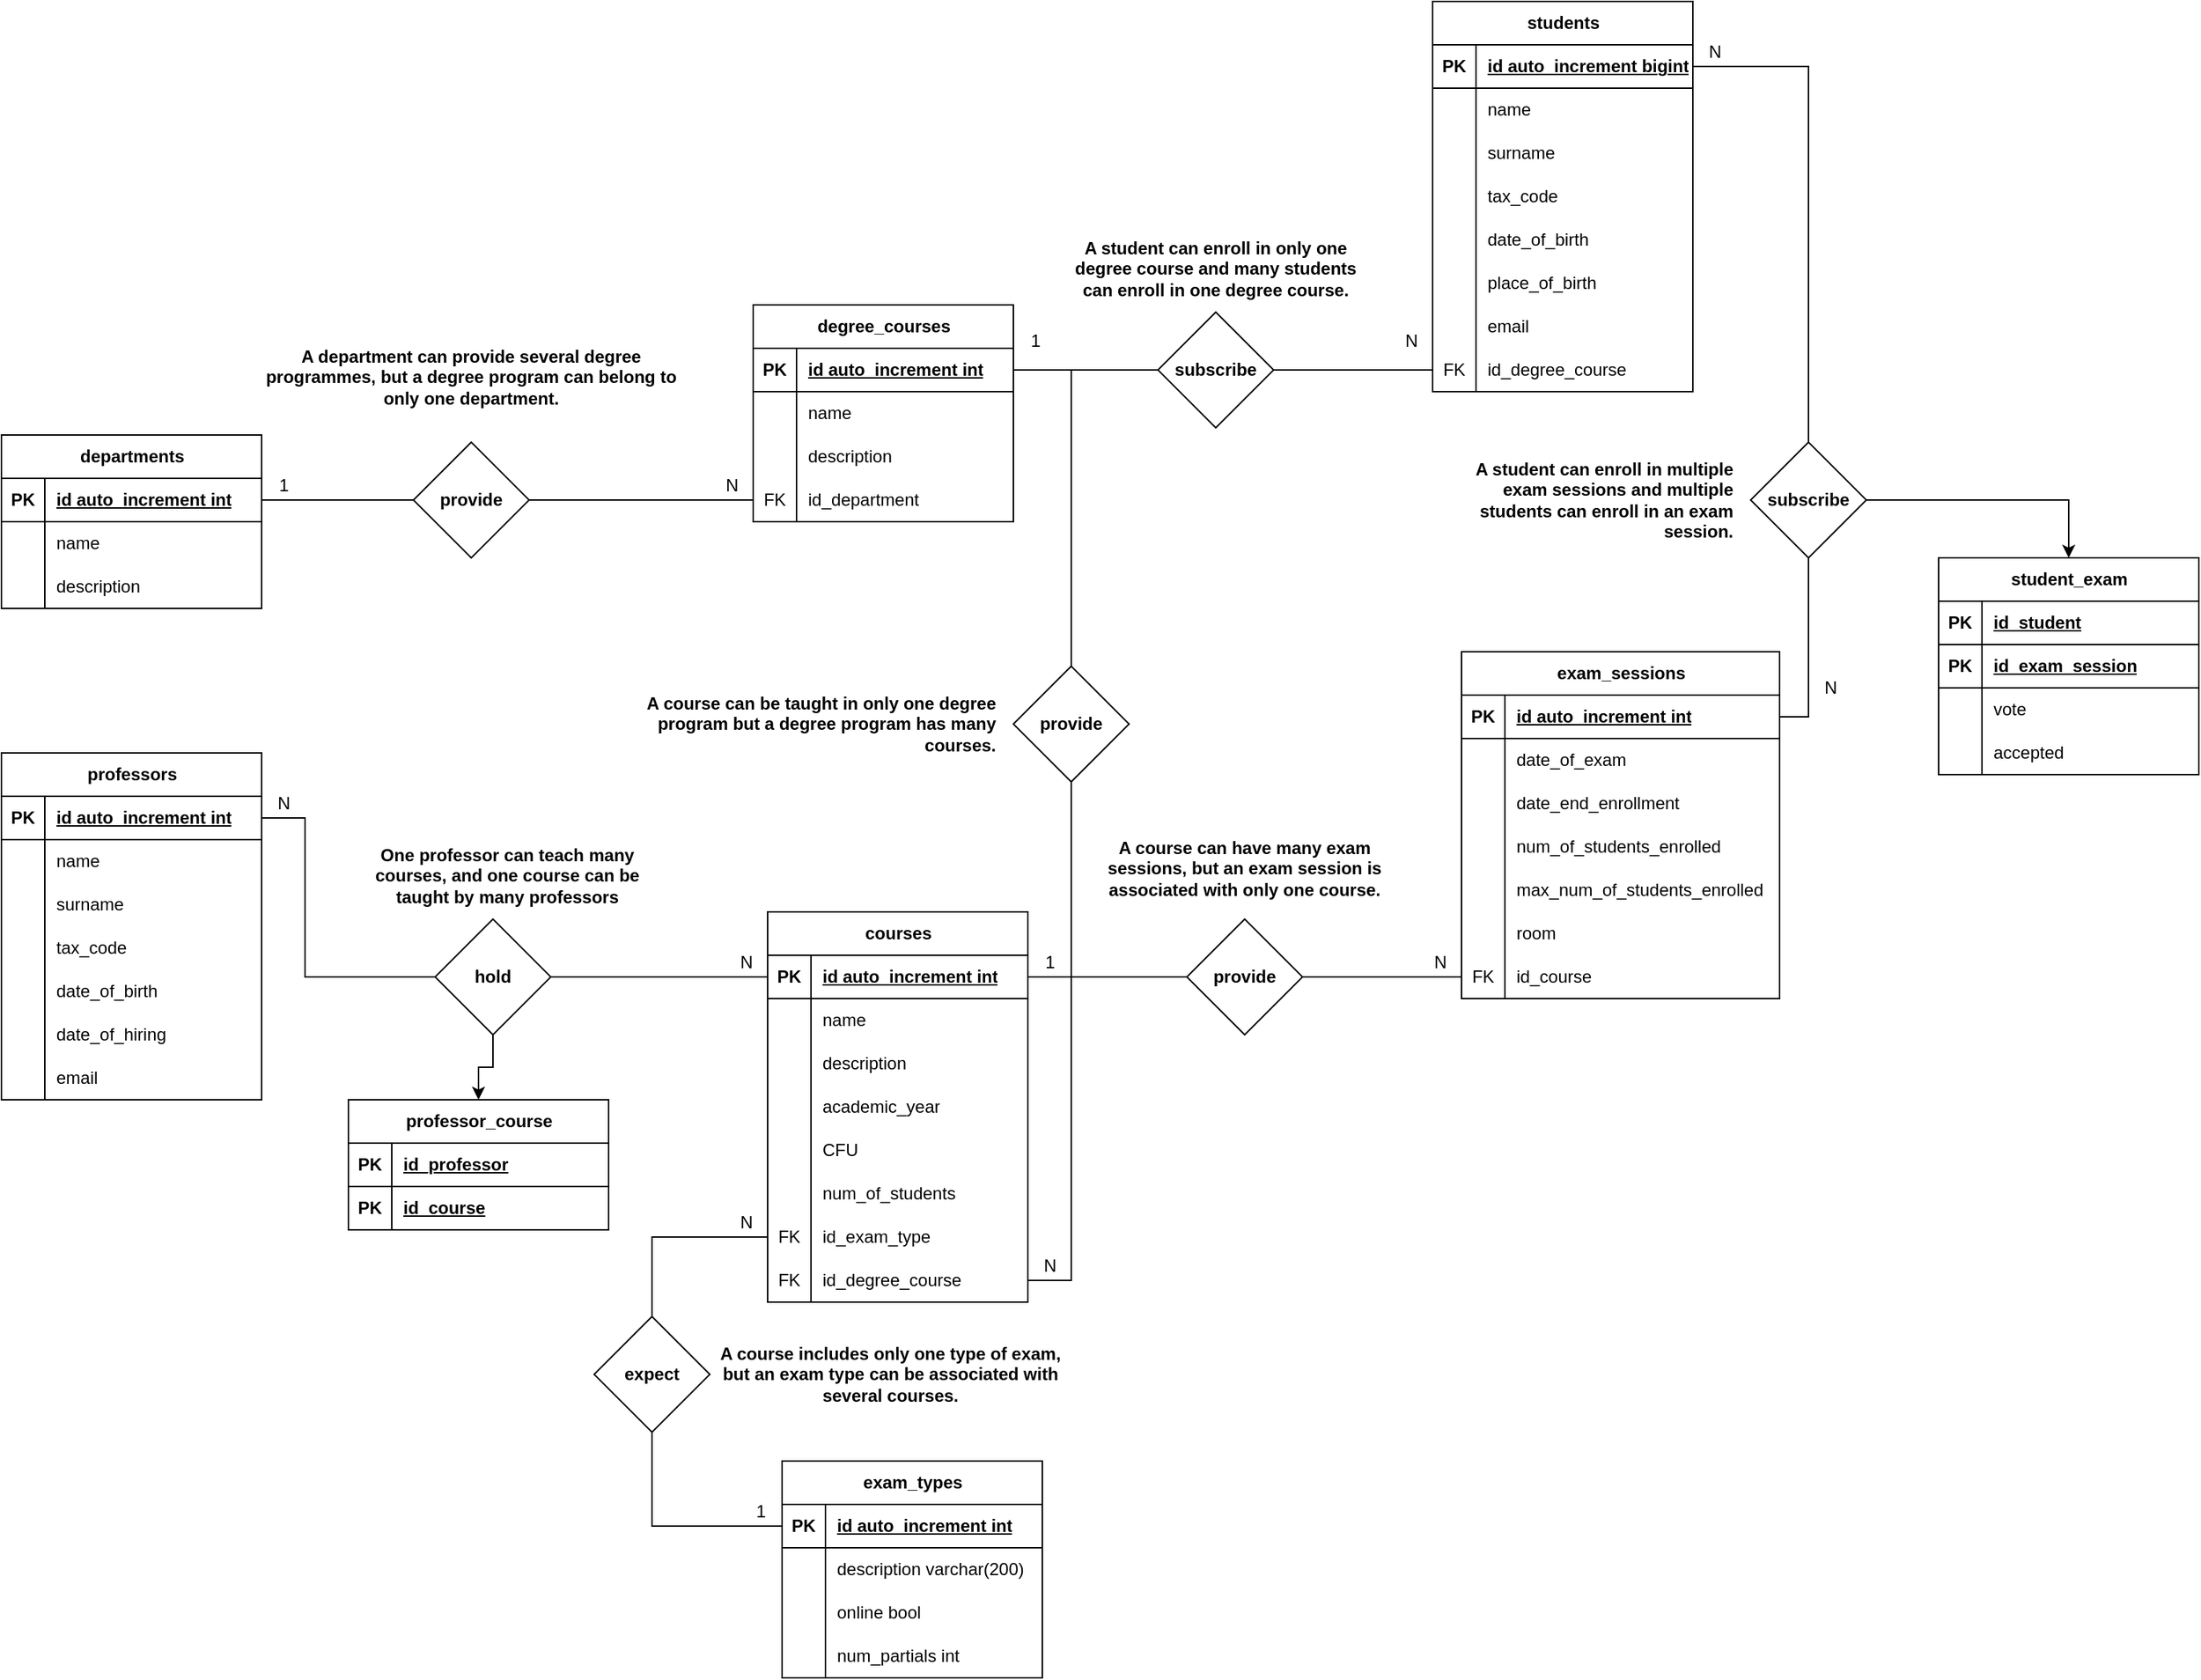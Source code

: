 <mxfile version="21.2.8" type="device">
  <diagram id="R2lEEEUBdFMjLlhIrx00" name="Page-1">
    <mxGraphModel dx="1493" dy="1963" grid="1" gridSize="10" guides="1" tooltips="1" connect="1" arrows="1" fold="1" page="1" pageScale="1" pageWidth="850" pageHeight="1100" math="0" shadow="0" extFonts="Permanent Marker^https://fonts.googleapis.com/css?family=Permanent+Marker">
      <root>
        <mxCell id="0" />
        <mxCell id="1" parent="0" />
        <mxCell id="9bL6swH94XsE8dJ1jOy0-61" value="" style="rounded=0;orthogonalLoop=1;jettySize=auto;html=1;endArrow=none;endFill=0;exitX=1;exitY=0.5;exitDx=0;exitDy=0;" edge="1" parent="1" source="9bL6swH94XsE8dJ1jOy0-27" target="9bL6swH94XsE8dJ1jOy0-60">
          <mxGeometry relative="1" as="geometry" />
        </mxCell>
        <mxCell id="9bL6swH94XsE8dJ1jOy0-26" value="departments" style="shape=table;startSize=30;container=1;collapsible=1;childLayout=tableLayout;fixedRows=1;rowLines=0;fontStyle=1;align=center;resizeLast=1;html=1;" vertex="1" parent="1">
          <mxGeometry x="60" y="140" width="180" height="120" as="geometry" />
        </mxCell>
        <mxCell id="9bL6swH94XsE8dJ1jOy0-27" value="" style="shape=tableRow;horizontal=0;startSize=0;swimlaneHead=0;swimlaneBody=0;fillColor=none;collapsible=0;dropTarget=0;points=[[0,0.5],[1,0.5]];portConstraint=eastwest;top=0;left=0;right=0;bottom=1;" vertex="1" parent="9bL6swH94XsE8dJ1jOy0-26">
          <mxGeometry y="30" width="180" height="30" as="geometry" />
        </mxCell>
        <mxCell id="9bL6swH94XsE8dJ1jOy0-28" value="PK" style="shape=partialRectangle;connectable=0;fillColor=none;top=0;left=0;bottom=0;right=0;fontStyle=1;overflow=hidden;whiteSpace=wrap;html=1;" vertex="1" parent="9bL6swH94XsE8dJ1jOy0-27">
          <mxGeometry width="30" height="30" as="geometry">
            <mxRectangle width="30" height="30" as="alternateBounds" />
          </mxGeometry>
        </mxCell>
        <mxCell id="9bL6swH94XsE8dJ1jOy0-29" value="id auto_increment int" style="shape=partialRectangle;connectable=0;fillColor=none;top=0;left=0;bottom=0;right=0;align=left;spacingLeft=6;fontStyle=5;overflow=hidden;whiteSpace=wrap;html=1;" vertex="1" parent="9bL6swH94XsE8dJ1jOy0-27">
          <mxGeometry x="30" width="150" height="30" as="geometry">
            <mxRectangle width="150" height="30" as="alternateBounds" />
          </mxGeometry>
        </mxCell>
        <mxCell id="9bL6swH94XsE8dJ1jOy0-30" value="" style="shape=tableRow;horizontal=0;startSize=0;swimlaneHead=0;swimlaneBody=0;fillColor=none;collapsible=0;dropTarget=0;points=[[0,0.5],[1,0.5]];portConstraint=eastwest;top=0;left=0;right=0;bottom=0;" vertex="1" parent="9bL6swH94XsE8dJ1jOy0-26">
          <mxGeometry y="60" width="180" height="30" as="geometry" />
        </mxCell>
        <mxCell id="9bL6swH94XsE8dJ1jOy0-31" value="" style="shape=partialRectangle;connectable=0;fillColor=none;top=0;left=0;bottom=0;right=0;editable=1;overflow=hidden;whiteSpace=wrap;html=1;" vertex="1" parent="9bL6swH94XsE8dJ1jOy0-30">
          <mxGeometry width="30" height="30" as="geometry">
            <mxRectangle width="30" height="30" as="alternateBounds" />
          </mxGeometry>
        </mxCell>
        <mxCell id="9bL6swH94XsE8dJ1jOy0-32" value="name" style="shape=partialRectangle;connectable=0;fillColor=none;top=0;left=0;bottom=0;right=0;align=left;spacingLeft=6;overflow=hidden;whiteSpace=wrap;html=1;" vertex="1" parent="9bL6swH94XsE8dJ1jOy0-30">
          <mxGeometry x="30" width="150" height="30" as="geometry">
            <mxRectangle width="150" height="30" as="alternateBounds" />
          </mxGeometry>
        </mxCell>
        <mxCell id="9bL6swH94XsE8dJ1jOy0-33" value="" style="shape=tableRow;horizontal=0;startSize=0;swimlaneHead=0;swimlaneBody=0;fillColor=none;collapsible=0;dropTarget=0;points=[[0,0.5],[1,0.5]];portConstraint=eastwest;top=0;left=0;right=0;bottom=0;" vertex="1" parent="9bL6swH94XsE8dJ1jOy0-26">
          <mxGeometry y="90" width="180" height="30" as="geometry" />
        </mxCell>
        <mxCell id="9bL6swH94XsE8dJ1jOy0-34" value="" style="shape=partialRectangle;connectable=0;fillColor=none;top=0;left=0;bottom=0;right=0;editable=1;overflow=hidden;whiteSpace=wrap;html=1;" vertex="1" parent="9bL6swH94XsE8dJ1jOy0-33">
          <mxGeometry width="30" height="30" as="geometry">
            <mxRectangle width="30" height="30" as="alternateBounds" />
          </mxGeometry>
        </mxCell>
        <mxCell id="9bL6swH94XsE8dJ1jOy0-35" value="description" style="shape=partialRectangle;connectable=0;fillColor=none;top=0;left=0;bottom=0;right=0;align=left;spacingLeft=6;overflow=hidden;whiteSpace=wrap;html=1;" vertex="1" parent="9bL6swH94XsE8dJ1jOy0-33">
          <mxGeometry x="30" width="150" height="30" as="geometry">
            <mxRectangle width="150" height="30" as="alternateBounds" />
          </mxGeometry>
        </mxCell>
        <mxCell id="9bL6swH94XsE8dJ1jOy0-47" value="degree_courses" style="shape=table;startSize=30;container=1;collapsible=1;childLayout=tableLayout;fixedRows=1;rowLines=0;fontStyle=1;align=center;resizeLast=1;html=1;" vertex="1" parent="1">
          <mxGeometry x="580" y="50" width="180" height="150" as="geometry" />
        </mxCell>
        <mxCell id="9bL6swH94XsE8dJ1jOy0-48" value="" style="shape=tableRow;horizontal=0;startSize=0;swimlaneHead=0;swimlaneBody=0;fillColor=none;collapsible=0;dropTarget=0;points=[[0,0.5],[1,0.5]];portConstraint=eastwest;top=0;left=0;right=0;bottom=1;" vertex="1" parent="9bL6swH94XsE8dJ1jOy0-47">
          <mxGeometry y="30" width="180" height="30" as="geometry" />
        </mxCell>
        <mxCell id="9bL6swH94XsE8dJ1jOy0-49" value="PK" style="shape=partialRectangle;connectable=0;fillColor=none;top=0;left=0;bottom=0;right=0;fontStyle=1;overflow=hidden;whiteSpace=wrap;html=1;" vertex="1" parent="9bL6swH94XsE8dJ1jOy0-48">
          <mxGeometry width="30" height="30" as="geometry">
            <mxRectangle width="30" height="30" as="alternateBounds" />
          </mxGeometry>
        </mxCell>
        <mxCell id="9bL6swH94XsE8dJ1jOy0-50" value="id auto_increment int" style="shape=partialRectangle;connectable=0;fillColor=none;top=0;left=0;bottom=0;right=0;align=left;spacingLeft=6;fontStyle=5;overflow=hidden;whiteSpace=wrap;html=1;" vertex="1" parent="9bL6swH94XsE8dJ1jOy0-48">
          <mxGeometry x="30" width="150" height="30" as="geometry">
            <mxRectangle width="150" height="30" as="alternateBounds" />
          </mxGeometry>
        </mxCell>
        <mxCell id="9bL6swH94XsE8dJ1jOy0-51" value="" style="shape=tableRow;horizontal=0;startSize=0;swimlaneHead=0;swimlaneBody=0;fillColor=none;collapsible=0;dropTarget=0;points=[[0,0.5],[1,0.5]];portConstraint=eastwest;top=0;left=0;right=0;bottom=0;" vertex="1" parent="9bL6swH94XsE8dJ1jOy0-47">
          <mxGeometry y="60" width="180" height="30" as="geometry" />
        </mxCell>
        <mxCell id="9bL6swH94XsE8dJ1jOy0-52" value="" style="shape=partialRectangle;connectable=0;fillColor=none;top=0;left=0;bottom=0;right=0;editable=1;overflow=hidden;whiteSpace=wrap;html=1;" vertex="1" parent="9bL6swH94XsE8dJ1jOy0-51">
          <mxGeometry width="30" height="30" as="geometry">
            <mxRectangle width="30" height="30" as="alternateBounds" />
          </mxGeometry>
        </mxCell>
        <mxCell id="9bL6swH94XsE8dJ1jOy0-53" value="name" style="shape=partialRectangle;connectable=0;fillColor=none;top=0;left=0;bottom=0;right=0;align=left;spacingLeft=6;overflow=hidden;whiteSpace=wrap;html=1;" vertex="1" parent="9bL6swH94XsE8dJ1jOy0-51">
          <mxGeometry x="30" width="150" height="30" as="geometry">
            <mxRectangle width="150" height="30" as="alternateBounds" />
          </mxGeometry>
        </mxCell>
        <mxCell id="9bL6swH94XsE8dJ1jOy0-54" value="" style="shape=tableRow;horizontal=0;startSize=0;swimlaneHead=0;swimlaneBody=0;fillColor=none;collapsible=0;dropTarget=0;points=[[0,0.5],[1,0.5]];portConstraint=eastwest;top=0;left=0;right=0;bottom=0;" vertex="1" parent="9bL6swH94XsE8dJ1jOy0-47">
          <mxGeometry y="90" width="180" height="30" as="geometry" />
        </mxCell>
        <mxCell id="9bL6swH94XsE8dJ1jOy0-55" value="" style="shape=partialRectangle;connectable=0;fillColor=none;top=0;left=0;bottom=0;right=0;editable=1;overflow=hidden;whiteSpace=wrap;html=1;" vertex="1" parent="9bL6swH94XsE8dJ1jOy0-54">
          <mxGeometry width="30" height="30" as="geometry">
            <mxRectangle width="30" height="30" as="alternateBounds" />
          </mxGeometry>
        </mxCell>
        <mxCell id="9bL6swH94XsE8dJ1jOy0-56" value="description" style="shape=partialRectangle;connectable=0;fillColor=none;top=0;left=0;bottom=0;right=0;align=left;spacingLeft=6;overflow=hidden;whiteSpace=wrap;html=1;" vertex="1" parent="9bL6swH94XsE8dJ1jOy0-54">
          <mxGeometry x="30" width="150" height="30" as="geometry">
            <mxRectangle width="150" height="30" as="alternateBounds" />
          </mxGeometry>
        </mxCell>
        <mxCell id="9bL6swH94XsE8dJ1jOy0-63" value="" style="shape=tableRow;horizontal=0;startSize=0;swimlaneHead=0;swimlaneBody=0;fillColor=none;collapsible=0;dropTarget=0;points=[[0,0.5],[1,0.5]];portConstraint=eastwest;top=0;left=0;right=0;bottom=0;" vertex="1" parent="9bL6swH94XsE8dJ1jOy0-47">
          <mxGeometry y="120" width="180" height="30" as="geometry" />
        </mxCell>
        <mxCell id="9bL6swH94XsE8dJ1jOy0-64" value="FK" style="shape=partialRectangle;connectable=0;fillColor=none;top=0;left=0;bottom=0;right=0;editable=1;overflow=hidden;whiteSpace=wrap;html=1;" vertex="1" parent="9bL6swH94XsE8dJ1jOy0-63">
          <mxGeometry width="30" height="30" as="geometry">
            <mxRectangle width="30" height="30" as="alternateBounds" />
          </mxGeometry>
        </mxCell>
        <mxCell id="9bL6swH94XsE8dJ1jOy0-65" value="id_department" style="shape=partialRectangle;connectable=0;fillColor=none;top=0;left=0;bottom=0;right=0;align=left;spacingLeft=6;overflow=hidden;whiteSpace=wrap;html=1;" vertex="1" parent="9bL6swH94XsE8dJ1jOy0-63">
          <mxGeometry x="30" width="150" height="30" as="geometry">
            <mxRectangle width="150" height="30" as="alternateBounds" />
          </mxGeometry>
        </mxCell>
        <mxCell id="9bL6swH94XsE8dJ1jOy0-62" style="rounded=0;orthogonalLoop=1;jettySize=auto;html=1;entryX=0;entryY=0.5;entryDx=0;entryDy=0;endArrow=none;endFill=0;exitX=1;exitY=0.5;exitDx=0;exitDy=0;" edge="1" parent="1" source="9bL6swH94XsE8dJ1jOy0-60" target="9bL6swH94XsE8dJ1jOy0-63">
          <mxGeometry relative="1" as="geometry">
            <mxPoint x="425" y="180" as="sourcePoint" />
          </mxGeometry>
        </mxCell>
        <mxCell id="9bL6swH94XsE8dJ1jOy0-60" value="provide" style="rhombus;whiteSpace=wrap;html=1;startSize=30;fontStyle=1;" vertex="1" parent="1">
          <mxGeometry x="345" y="145" width="80" height="80" as="geometry" />
        </mxCell>
        <mxCell id="9bL6swH94XsE8dJ1jOy0-66" value="1" style="text;html=1;align=center;verticalAlign=middle;resizable=0;points=[];autosize=1;strokeColor=none;fillColor=none;" vertex="1" parent="1">
          <mxGeometry x="240" y="160" width="30" height="30" as="geometry" />
        </mxCell>
        <mxCell id="9bL6swH94XsE8dJ1jOy0-67" value="N" style="text;html=1;align=center;verticalAlign=middle;resizable=0;points=[];autosize=1;strokeColor=none;fillColor=none;" vertex="1" parent="1">
          <mxGeometry x="550" y="160" width="30" height="30" as="geometry" />
        </mxCell>
        <mxCell id="9bL6swH94XsE8dJ1jOy0-68" value="courses" style="shape=table;startSize=30;container=1;collapsible=1;childLayout=tableLayout;fixedRows=1;rowLines=0;fontStyle=1;align=center;resizeLast=1;html=1;" vertex="1" parent="1">
          <mxGeometry x="590" y="470" width="180" height="270" as="geometry" />
        </mxCell>
        <mxCell id="9bL6swH94XsE8dJ1jOy0-69" value="" style="shape=tableRow;horizontal=0;startSize=0;swimlaneHead=0;swimlaneBody=0;fillColor=none;collapsible=0;dropTarget=0;points=[[0,0.5],[1,0.5]];portConstraint=eastwest;top=0;left=0;right=0;bottom=1;" vertex="1" parent="9bL6swH94XsE8dJ1jOy0-68">
          <mxGeometry y="30" width="180" height="30" as="geometry" />
        </mxCell>
        <mxCell id="9bL6swH94XsE8dJ1jOy0-70" value="PK" style="shape=partialRectangle;connectable=0;fillColor=none;top=0;left=0;bottom=0;right=0;fontStyle=1;overflow=hidden;whiteSpace=wrap;html=1;" vertex="1" parent="9bL6swH94XsE8dJ1jOy0-69">
          <mxGeometry width="30" height="30" as="geometry">
            <mxRectangle width="30" height="30" as="alternateBounds" />
          </mxGeometry>
        </mxCell>
        <mxCell id="9bL6swH94XsE8dJ1jOy0-71" value="id auto_increment int" style="shape=partialRectangle;connectable=0;fillColor=none;top=0;left=0;bottom=0;right=0;align=left;spacingLeft=6;fontStyle=5;overflow=hidden;whiteSpace=wrap;html=1;" vertex="1" parent="9bL6swH94XsE8dJ1jOy0-69">
          <mxGeometry x="30" width="150" height="30" as="geometry">
            <mxRectangle width="150" height="30" as="alternateBounds" />
          </mxGeometry>
        </mxCell>
        <mxCell id="9bL6swH94XsE8dJ1jOy0-72" value="" style="shape=tableRow;horizontal=0;startSize=0;swimlaneHead=0;swimlaneBody=0;fillColor=none;collapsible=0;dropTarget=0;points=[[0,0.5],[1,0.5]];portConstraint=eastwest;top=0;left=0;right=0;bottom=0;" vertex="1" parent="9bL6swH94XsE8dJ1jOy0-68">
          <mxGeometry y="60" width="180" height="30" as="geometry" />
        </mxCell>
        <mxCell id="9bL6swH94XsE8dJ1jOy0-73" value="" style="shape=partialRectangle;connectable=0;fillColor=none;top=0;left=0;bottom=0;right=0;editable=1;overflow=hidden;whiteSpace=wrap;html=1;" vertex="1" parent="9bL6swH94XsE8dJ1jOy0-72">
          <mxGeometry width="30" height="30" as="geometry">
            <mxRectangle width="30" height="30" as="alternateBounds" />
          </mxGeometry>
        </mxCell>
        <mxCell id="9bL6swH94XsE8dJ1jOy0-74" value="name" style="shape=partialRectangle;connectable=0;fillColor=none;top=0;left=0;bottom=0;right=0;align=left;spacingLeft=6;overflow=hidden;whiteSpace=wrap;html=1;" vertex="1" parent="9bL6swH94XsE8dJ1jOy0-72">
          <mxGeometry x="30" width="150" height="30" as="geometry">
            <mxRectangle width="150" height="30" as="alternateBounds" />
          </mxGeometry>
        </mxCell>
        <mxCell id="9bL6swH94XsE8dJ1jOy0-187" value="" style="shape=tableRow;horizontal=0;startSize=0;swimlaneHead=0;swimlaneBody=0;fillColor=none;collapsible=0;dropTarget=0;points=[[0,0.5],[1,0.5]];portConstraint=eastwest;top=0;left=0;right=0;bottom=0;" vertex="1" parent="9bL6swH94XsE8dJ1jOy0-68">
          <mxGeometry y="90" width="180" height="30" as="geometry" />
        </mxCell>
        <mxCell id="9bL6swH94XsE8dJ1jOy0-188" value="" style="shape=partialRectangle;connectable=0;fillColor=none;top=0;left=0;bottom=0;right=0;editable=1;overflow=hidden;whiteSpace=wrap;html=1;" vertex="1" parent="9bL6swH94XsE8dJ1jOy0-187">
          <mxGeometry width="30" height="30" as="geometry">
            <mxRectangle width="30" height="30" as="alternateBounds" />
          </mxGeometry>
        </mxCell>
        <mxCell id="9bL6swH94XsE8dJ1jOy0-189" value="description" style="shape=partialRectangle;connectable=0;fillColor=none;top=0;left=0;bottom=0;right=0;align=left;spacingLeft=6;overflow=hidden;whiteSpace=wrap;html=1;" vertex="1" parent="9bL6swH94XsE8dJ1jOy0-187">
          <mxGeometry x="30" width="150" height="30" as="geometry">
            <mxRectangle width="150" height="30" as="alternateBounds" />
          </mxGeometry>
        </mxCell>
        <mxCell id="9bL6swH94XsE8dJ1jOy0-75" value="" style="shape=tableRow;horizontal=0;startSize=0;swimlaneHead=0;swimlaneBody=0;fillColor=none;collapsible=0;dropTarget=0;points=[[0,0.5],[1,0.5]];portConstraint=eastwest;top=0;left=0;right=0;bottom=0;" vertex="1" parent="9bL6swH94XsE8dJ1jOy0-68">
          <mxGeometry y="120" width="180" height="30" as="geometry" />
        </mxCell>
        <mxCell id="9bL6swH94XsE8dJ1jOy0-76" value="" style="shape=partialRectangle;connectable=0;fillColor=none;top=0;left=0;bottom=0;right=0;editable=1;overflow=hidden;whiteSpace=wrap;html=1;" vertex="1" parent="9bL6swH94XsE8dJ1jOy0-75">
          <mxGeometry width="30" height="30" as="geometry">
            <mxRectangle width="30" height="30" as="alternateBounds" />
          </mxGeometry>
        </mxCell>
        <mxCell id="9bL6swH94XsE8dJ1jOy0-77" value="academic_year" style="shape=partialRectangle;connectable=0;fillColor=none;top=0;left=0;bottom=0;right=0;align=left;spacingLeft=6;overflow=hidden;whiteSpace=wrap;html=1;" vertex="1" parent="9bL6swH94XsE8dJ1jOy0-75">
          <mxGeometry x="30" width="150" height="30" as="geometry">
            <mxRectangle width="150" height="30" as="alternateBounds" />
          </mxGeometry>
        </mxCell>
        <mxCell id="9bL6swH94XsE8dJ1jOy0-78" value="" style="shape=tableRow;horizontal=0;startSize=0;swimlaneHead=0;swimlaneBody=0;fillColor=none;collapsible=0;dropTarget=0;points=[[0,0.5],[1,0.5]];portConstraint=eastwest;top=0;left=0;right=0;bottom=0;" vertex="1" parent="9bL6swH94XsE8dJ1jOy0-68">
          <mxGeometry y="150" width="180" height="30" as="geometry" />
        </mxCell>
        <mxCell id="9bL6swH94XsE8dJ1jOy0-79" value="" style="shape=partialRectangle;connectable=0;fillColor=none;top=0;left=0;bottom=0;right=0;editable=1;overflow=hidden;whiteSpace=wrap;html=1;" vertex="1" parent="9bL6swH94XsE8dJ1jOy0-78">
          <mxGeometry width="30" height="30" as="geometry">
            <mxRectangle width="30" height="30" as="alternateBounds" />
          </mxGeometry>
        </mxCell>
        <mxCell id="9bL6swH94XsE8dJ1jOy0-80" value="CFU" style="shape=partialRectangle;connectable=0;fillColor=none;top=0;left=0;bottom=0;right=0;align=left;spacingLeft=6;overflow=hidden;whiteSpace=wrap;html=1;" vertex="1" parent="9bL6swH94XsE8dJ1jOy0-78">
          <mxGeometry x="30" width="150" height="30" as="geometry">
            <mxRectangle width="150" height="30" as="alternateBounds" />
          </mxGeometry>
        </mxCell>
        <mxCell id="9bL6swH94XsE8dJ1jOy0-190" value="" style="shape=tableRow;horizontal=0;startSize=0;swimlaneHead=0;swimlaneBody=0;fillColor=none;collapsible=0;dropTarget=0;points=[[0,0.5],[1,0.5]];portConstraint=eastwest;top=0;left=0;right=0;bottom=0;" vertex="1" parent="9bL6swH94XsE8dJ1jOy0-68">
          <mxGeometry y="180" width="180" height="30" as="geometry" />
        </mxCell>
        <mxCell id="9bL6swH94XsE8dJ1jOy0-191" value="" style="shape=partialRectangle;connectable=0;fillColor=none;top=0;left=0;bottom=0;right=0;editable=1;overflow=hidden;whiteSpace=wrap;html=1;" vertex="1" parent="9bL6swH94XsE8dJ1jOy0-190">
          <mxGeometry width="30" height="30" as="geometry">
            <mxRectangle width="30" height="30" as="alternateBounds" />
          </mxGeometry>
        </mxCell>
        <mxCell id="9bL6swH94XsE8dJ1jOy0-192" value="num_of_students" style="shape=partialRectangle;connectable=0;fillColor=none;top=0;left=0;bottom=0;right=0;align=left;spacingLeft=6;overflow=hidden;whiteSpace=wrap;html=1;" vertex="1" parent="9bL6swH94XsE8dJ1jOy0-190">
          <mxGeometry x="30" width="150" height="30" as="geometry">
            <mxRectangle width="150" height="30" as="alternateBounds" />
          </mxGeometry>
        </mxCell>
        <mxCell id="9bL6swH94XsE8dJ1jOy0-84" value="" style="shape=tableRow;horizontal=0;startSize=0;swimlaneHead=0;swimlaneBody=0;fillColor=none;collapsible=0;dropTarget=0;points=[[0,0.5],[1,0.5]];portConstraint=eastwest;top=0;left=0;right=0;bottom=0;" vertex="1" parent="9bL6swH94XsE8dJ1jOy0-68">
          <mxGeometry y="210" width="180" height="30" as="geometry" />
        </mxCell>
        <mxCell id="9bL6swH94XsE8dJ1jOy0-85" value="FK" style="shape=partialRectangle;connectable=0;fillColor=none;top=0;left=0;bottom=0;right=0;editable=1;overflow=hidden;whiteSpace=wrap;html=1;" vertex="1" parent="9bL6swH94XsE8dJ1jOy0-84">
          <mxGeometry width="30" height="30" as="geometry">
            <mxRectangle width="30" height="30" as="alternateBounds" />
          </mxGeometry>
        </mxCell>
        <mxCell id="9bL6swH94XsE8dJ1jOy0-86" value="id_exam_type" style="shape=partialRectangle;connectable=0;fillColor=none;top=0;left=0;bottom=0;right=0;align=left;spacingLeft=6;overflow=hidden;whiteSpace=wrap;html=1;" vertex="1" parent="9bL6swH94XsE8dJ1jOy0-84">
          <mxGeometry x="30" width="150" height="30" as="geometry">
            <mxRectangle width="150" height="30" as="alternateBounds" />
          </mxGeometry>
        </mxCell>
        <mxCell id="9bL6swH94XsE8dJ1jOy0-133" value="" style="shape=tableRow;horizontal=0;startSize=0;swimlaneHead=0;swimlaneBody=0;fillColor=none;collapsible=0;dropTarget=0;points=[[0,0.5],[1,0.5]];portConstraint=eastwest;top=0;left=0;right=0;bottom=0;" vertex="1" parent="9bL6swH94XsE8dJ1jOy0-68">
          <mxGeometry y="240" width="180" height="30" as="geometry" />
        </mxCell>
        <mxCell id="9bL6swH94XsE8dJ1jOy0-134" value="FK" style="shape=partialRectangle;connectable=0;fillColor=none;top=0;left=0;bottom=0;right=0;editable=1;overflow=hidden;whiteSpace=wrap;html=1;" vertex="1" parent="9bL6swH94XsE8dJ1jOy0-133">
          <mxGeometry width="30" height="30" as="geometry">
            <mxRectangle width="30" height="30" as="alternateBounds" />
          </mxGeometry>
        </mxCell>
        <mxCell id="9bL6swH94XsE8dJ1jOy0-135" value="id_degree_course" style="shape=partialRectangle;connectable=0;fillColor=none;top=0;left=0;bottom=0;right=0;align=left;spacingLeft=6;overflow=hidden;whiteSpace=wrap;html=1;" vertex="1" parent="9bL6swH94XsE8dJ1jOy0-133">
          <mxGeometry x="30" width="150" height="30" as="geometry">
            <mxRectangle width="150" height="30" as="alternateBounds" />
          </mxGeometry>
        </mxCell>
        <mxCell id="9bL6swH94XsE8dJ1jOy0-87" value="exam_types" style="shape=table;startSize=30;container=1;collapsible=1;childLayout=tableLayout;fixedRows=1;rowLines=0;fontStyle=1;align=center;resizeLast=1;html=1;" vertex="1" parent="1">
          <mxGeometry x="600" y="850" width="180" height="150" as="geometry" />
        </mxCell>
        <mxCell id="9bL6swH94XsE8dJ1jOy0-88" value="" style="shape=tableRow;horizontal=0;startSize=0;swimlaneHead=0;swimlaneBody=0;fillColor=none;collapsible=0;dropTarget=0;points=[[0,0.5],[1,0.5]];portConstraint=eastwest;top=0;left=0;right=0;bottom=1;" vertex="1" parent="9bL6swH94XsE8dJ1jOy0-87">
          <mxGeometry y="30" width="180" height="30" as="geometry" />
        </mxCell>
        <mxCell id="9bL6swH94XsE8dJ1jOy0-89" value="PK" style="shape=partialRectangle;connectable=0;fillColor=none;top=0;left=0;bottom=0;right=0;fontStyle=1;overflow=hidden;whiteSpace=wrap;html=1;" vertex="1" parent="9bL6swH94XsE8dJ1jOy0-88">
          <mxGeometry width="30" height="30" as="geometry">
            <mxRectangle width="30" height="30" as="alternateBounds" />
          </mxGeometry>
        </mxCell>
        <mxCell id="9bL6swH94XsE8dJ1jOy0-90" value="id auto_increment int" style="shape=partialRectangle;connectable=0;fillColor=none;top=0;left=0;bottom=0;right=0;align=left;spacingLeft=6;fontStyle=5;overflow=hidden;whiteSpace=wrap;html=1;" vertex="1" parent="9bL6swH94XsE8dJ1jOy0-88">
          <mxGeometry x="30" width="150" height="30" as="geometry">
            <mxRectangle width="150" height="30" as="alternateBounds" />
          </mxGeometry>
        </mxCell>
        <mxCell id="9bL6swH94XsE8dJ1jOy0-91" value="" style="shape=tableRow;horizontal=0;startSize=0;swimlaneHead=0;swimlaneBody=0;fillColor=none;collapsible=0;dropTarget=0;points=[[0,0.5],[1,0.5]];portConstraint=eastwest;top=0;left=0;right=0;bottom=0;" vertex="1" parent="9bL6swH94XsE8dJ1jOy0-87">
          <mxGeometry y="60" width="180" height="30" as="geometry" />
        </mxCell>
        <mxCell id="9bL6swH94XsE8dJ1jOy0-92" value="" style="shape=partialRectangle;connectable=0;fillColor=none;top=0;left=0;bottom=0;right=0;editable=1;overflow=hidden;whiteSpace=wrap;html=1;" vertex="1" parent="9bL6swH94XsE8dJ1jOy0-91">
          <mxGeometry width="30" height="30" as="geometry">
            <mxRectangle width="30" height="30" as="alternateBounds" />
          </mxGeometry>
        </mxCell>
        <mxCell id="9bL6swH94XsE8dJ1jOy0-93" value="description varchar(200)" style="shape=partialRectangle;connectable=0;fillColor=none;top=0;left=0;bottom=0;right=0;align=left;spacingLeft=6;overflow=hidden;whiteSpace=wrap;html=1;" vertex="1" parent="9bL6swH94XsE8dJ1jOy0-91">
          <mxGeometry x="30" width="150" height="30" as="geometry">
            <mxRectangle width="150" height="30" as="alternateBounds" />
          </mxGeometry>
        </mxCell>
        <mxCell id="9bL6swH94XsE8dJ1jOy0-94" value="" style="shape=tableRow;horizontal=0;startSize=0;swimlaneHead=0;swimlaneBody=0;fillColor=none;collapsible=0;dropTarget=0;points=[[0,0.5],[1,0.5]];portConstraint=eastwest;top=0;left=0;right=0;bottom=0;" vertex="1" parent="9bL6swH94XsE8dJ1jOy0-87">
          <mxGeometry y="90" width="180" height="30" as="geometry" />
        </mxCell>
        <mxCell id="9bL6swH94XsE8dJ1jOy0-95" value="" style="shape=partialRectangle;connectable=0;fillColor=none;top=0;left=0;bottom=0;right=0;editable=1;overflow=hidden;whiteSpace=wrap;html=1;" vertex="1" parent="9bL6swH94XsE8dJ1jOy0-94">
          <mxGeometry width="30" height="30" as="geometry">
            <mxRectangle width="30" height="30" as="alternateBounds" />
          </mxGeometry>
        </mxCell>
        <mxCell id="9bL6swH94XsE8dJ1jOy0-96" value="online bool" style="shape=partialRectangle;connectable=0;fillColor=none;top=0;left=0;bottom=0;right=0;align=left;spacingLeft=6;overflow=hidden;whiteSpace=wrap;html=1;" vertex="1" parent="9bL6swH94XsE8dJ1jOy0-94">
          <mxGeometry x="30" width="150" height="30" as="geometry">
            <mxRectangle width="150" height="30" as="alternateBounds" />
          </mxGeometry>
        </mxCell>
        <mxCell id="9bL6swH94XsE8dJ1jOy0-100" value="" style="shape=tableRow;horizontal=0;startSize=0;swimlaneHead=0;swimlaneBody=0;fillColor=none;collapsible=0;dropTarget=0;points=[[0,0.5],[1,0.5]];portConstraint=eastwest;top=0;left=0;right=0;bottom=0;" vertex="1" parent="9bL6swH94XsE8dJ1jOy0-87">
          <mxGeometry y="120" width="180" height="30" as="geometry" />
        </mxCell>
        <mxCell id="9bL6swH94XsE8dJ1jOy0-101" value="" style="shape=partialRectangle;connectable=0;fillColor=none;top=0;left=0;bottom=0;right=0;editable=1;overflow=hidden;whiteSpace=wrap;html=1;" vertex="1" parent="9bL6swH94XsE8dJ1jOy0-100">
          <mxGeometry width="30" height="30" as="geometry">
            <mxRectangle width="30" height="30" as="alternateBounds" />
          </mxGeometry>
        </mxCell>
        <mxCell id="9bL6swH94XsE8dJ1jOy0-102" value="num_partials int" style="shape=partialRectangle;connectable=0;fillColor=none;top=0;left=0;bottom=0;right=0;align=left;spacingLeft=6;overflow=hidden;whiteSpace=wrap;html=1;" vertex="1" parent="9bL6swH94XsE8dJ1jOy0-100">
          <mxGeometry x="30" width="150" height="30" as="geometry">
            <mxRectangle width="150" height="30" as="alternateBounds" />
          </mxGeometry>
        </mxCell>
        <mxCell id="9bL6swH94XsE8dJ1jOy0-103" value="expect" style="rhombus;whiteSpace=wrap;html=1;startSize=30;fontStyle=1;" vertex="1" parent="1">
          <mxGeometry x="470" y="750" width="80" height="80" as="geometry" />
        </mxCell>
        <mxCell id="9bL6swH94XsE8dJ1jOy0-105" style="rounded=0;orthogonalLoop=1;jettySize=auto;html=1;entryX=0;entryY=0.5;entryDx=0;entryDy=0;endArrow=none;endFill=0;exitX=0.5;exitY=1;exitDx=0;exitDy=0;" edge="1" parent="1" source="9bL6swH94XsE8dJ1jOy0-103" target="9bL6swH94XsE8dJ1jOy0-88">
          <mxGeometry relative="1" as="geometry">
            <mxPoint x="485" y="270" as="sourcePoint" />
            <mxPoint x="640" y="275" as="targetPoint" />
            <Array as="points">
              <mxPoint x="510" y="880" />
              <mxPoint x="510" y="895" />
              <mxPoint x="560" y="895" />
            </Array>
          </mxGeometry>
        </mxCell>
        <mxCell id="9bL6swH94XsE8dJ1jOy0-106" value="" style="rounded=0;orthogonalLoop=1;jettySize=auto;html=1;endArrow=none;endFill=0;exitX=0.5;exitY=0;exitDx=0;exitDy=0;entryX=0;entryY=0.5;entryDx=0;entryDy=0;" edge="1" parent="1" source="9bL6swH94XsE8dJ1jOy0-103" target="9bL6swH94XsE8dJ1jOy0-84">
          <mxGeometry relative="1" as="geometry">
            <mxPoint x="300" y="265" as="sourcePoint" />
            <mxPoint x="406" y="269" as="targetPoint" />
            <Array as="points">
              <mxPoint x="510" y="695" />
            </Array>
          </mxGeometry>
        </mxCell>
        <mxCell id="9bL6swH94XsE8dJ1jOy0-107" value="N" style="text;html=1;align=center;verticalAlign=middle;resizable=0;points=[];autosize=1;strokeColor=none;fillColor=none;" vertex="1" parent="1">
          <mxGeometry x="560" y="670" width="30" height="30" as="geometry" />
        </mxCell>
        <mxCell id="9bL6swH94XsE8dJ1jOy0-108" value="1" style="text;html=1;align=center;verticalAlign=middle;resizable=0;points=[];autosize=1;strokeColor=none;fillColor=none;" vertex="1" parent="1">
          <mxGeometry x="570" y="870" width="30" height="30" as="geometry" />
        </mxCell>
        <mxCell id="9bL6swH94XsE8dJ1jOy0-111" value="provide" style="rhombus;whiteSpace=wrap;html=1;startSize=30;fontStyle=1;" vertex="1" parent="1">
          <mxGeometry x="760" y="300" width="80" height="80" as="geometry" />
        </mxCell>
        <mxCell id="9bL6swH94XsE8dJ1jOy0-112" value="" style="rounded=0;orthogonalLoop=1;jettySize=auto;html=1;endArrow=none;endFill=0;exitX=0.5;exitY=0;exitDx=0;exitDy=0;entryX=1;entryY=0.5;entryDx=0;entryDy=0;" edge="1" parent="1" source="9bL6swH94XsE8dJ1jOy0-111" target="9bL6swH94XsE8dJ1jOy0-48">
          <mxGeometry relative="1" as="geometry">
            <mxPoint x="250" y="185" as="sourcePoint" />
            <mxPoint x="356" y="189" as="targetPoint" />
            <Array as="points">
              <mxPoint x="800" y="220" />
              <mxPoint x="800" y="95" />
            </Array>
          </mxGeometry>
        </mxCell>
        <mxCell id="9bL6swH94XsE8dJ1jOy0-113" value="" style="rounded=0;orthogonalLoop=1;jettySize=auto;html=1;endArrow=none;endFill=0;exitX=0.5;exitY=1;exitDx=0;exitDy=0;entryX=1;entryY=0.5;entryDx=0;entryDy=0;" edge="1" parent="1" source="9bL6swH94XsE8dJ1jOy0-111" target="9bL6swH94XsE8dJ1jOy0-133">
          <mxGeometry relative="1" as="geometry">
            <mxPoint x="680" y="330" as="sourcePoint" />
            <mxPoint x="810" y="740" as="targetPoint" />
            <Array as="points">
              <mxPoint x="800" y="480" />
              <mxPoint x="800" y="610" />
              <mxPoint x="800" y="725" />
            </Array>
          </mxGeometry>
        </mxCell>
        <mxCell id="9bL6swH94XsE8dJ1jOy0-114" value="1" style="text;html=1;align=center;verticalAlign=middle;resizable=0;points=[];autosize=1;strokeColor=none;fillColor=none;" vertex="1" parent="1">
          <mxGeometry x="760" y="60" width="30" height="30" as="geometry" />
        </mxCell>
        <mxCell id="9bL6swH94XsE8dJ1jOy0-115" value="N" style="text;html=1;align=center;verticalAlign=middle;resizable=0;points=[];autosize=1;strokeColor=none;fillColor=none;" vertex="1" parent="1">
          <mxGeometry x="770" y="700" width="30" height="30" as="geometry" />
        </mxCell>
        <mxCell id="9bL6swH94XsE8dJ1jOy0-116" value="A department can provide several degree programmes, but a degree program can belong to only one department." style="text;html=1;strokeColor=none;fillColor=none;align=center;verticalAlign=middle;whiteSpace=wrap;rounded=0;fontStyle=1" vertex="1" parent="1">
          <mxGeometry x="235" y="60" width="300" height="80" as="geometry" />
        </mxCell>
        <mxCell id="9bL6swH94XsE8dJ1jOy0-117" value="A course includes only one type of exam, but an exam type can be associated with several courses." style="text;html=1;strokeColor=none;fillColor=none;align=center;verticalAlign=middle;whiteSpace=wrap;rounded=0;fontStyle=1" vertex="1" parent="1">
          <mxGeometry x="550" y="750" width="250" height="80" as="geometry" />
        </mxCell>
        <mxCell id="9bL6swH94XsE8dJ1jOy0-136" value="A course can be taught in only one degree program but a degree program has many courses." style="text;html=1;strokeColor=none;fillColor=none;align=right;verticalAlign=middle;whiteSpace=wrap;rounded=0;fontStyle=1" vertex="1" parent="1">
          <mxGeometry x="500" y="300" width="250" height="80" as="geometry" />
        </mxCell>
        <mxCell id="9bL6swH94XsE8dJ1jOy0-137" value="professors" style="shape=table;startSize=30;container=1;collapsible=1;childLayout=tableLayout;fixedRows=1;rowLines=0;fontStyle=1;align=center;resizeLast=1;html=1;" vertex="1" parent="1">
          <mxGeometry x="60" y="360" width="180" height="240" as="geometry" />
        </mxCell>
        <mxCell id="9bL6swH94XsE8dJ1jOy0-138" value="" style="shape=tableRow;horizontal=0;startSize=0;swimlaneHead=0;swimlaneBody=0;fillColor=none;collapsible=0;dropTarget=0;points=[[0,0.5],[1,0.5]];portConstraint=eastwest;top=0;left=0;right=0;bottom=1;" vertex="1" parent="9bL6swH94XsE8dJ1jOy0-137">
          <mxGeometry y="30" width="180" height="30" as="geometry" />
        </mxCell>
        <mxCell id="9bL6swH94XsE8dJ1jOy0-139" value="PK" style="shape=partialRectangle;connectable=0;fillColor=none;top=0;left=0;bottom=0;right=0;fontStyle=1;overflow=hidden;whiteSpace=wrap;html=1;" vertex="1" parent="9bL6swH94XsE8dJ1jOy0-138">
          <mxGeometry width="30" height="30" as="geometry">
            <mxRectangle width="30" height="30" as="alternateBounds" />
          </mxGeometry>
        </mxCell>
        <mxCell id="9bL6swH94XsE8dJ1jOy0-140" value="id auto_increment int" style="shape=partialRectangle;connectable=0;fillColor=none;top=0;left=0;bottom=0;right=0;align=left;spacingLeft=6;fontStyle=5;overflow=hidden;whiteSpace=wrap;html=1;" vertex="1" parent="9bL6swH94XsE8dJ1jOy0-138">
          <mxGeometry x="30" width="150" height="30" as="geometry">
            <mxRectangle width="150" height="30" as="alternateBounds" />
          </mxGeometry>
        </mxCell>
        <mxCell id="9bL6swH94XsE8dJ1jOy0-141" value="" style="shape=tableRow;horizontal=0;startSize=0;swimlaneHead=0;swimlaneBody=0;fillColor=none;collapsible=0;dropTarget=0;points=[[0,0.5],[1,0.5]];portConstraint=eastwest;top=0;left=0;right=0;bottom=0;" vertex="1" parent="9bL6swH94XsE8dJ1jOy0-137">
          <mxGeometry y="60" width="180" height="30" as="geometry" />
        </mxCell>
        <mxCell id="9bL6swH94XsE8dJ1jOy0-142" value="" style="shape=partialRectangle;connectable=0;fillColor=none;top=0;left=0;bottom=0;right=0;editable=1;overflow=hidden;whiteSpace=wrap;html=1;" vertex="1" parent="9bL6swH94XsE8dJ1jOy0-141">
          <mxGeometry width="30" height="30" as="geometry">
            <mxRectangle width="30" height="30" as="alternateBounds" />
          </mxGeometry>
        </mxCell>
        <mxCell id="9bL6swH94XsE8dJ1jOy0-143" value="name" style="shape=partialRectangle;connectable=0;fillColor=none;top=0;left=0;bottom=0;right=0;align=left;spacingLeft=6;overflow=hidden;whiteSpace=wrap;html=1;" vertex="1" parent="9bL6swH94XsE8dJ1jOy0-141">
          <mxGeometry x="30" width="150" height="30" as="geometry">
            <mxRectangle width="150" height="30" as="alternateBounds" />
          </mxGeometry>
        </mxCell>
        <mxCell id="9bL6swH94XsE8dJ1jOy0-144" value="" style="shape=tableRow;horizontal=0;startSize=0;swimlaneHead=0;swimlaneBody=0;fillColor=none;collapsible=0;dropTarget=0;points=[[0,0.5],[1,0.5]];portConstraint=eastwest;top=0;left=0;right=0;bottom=0;" vertex="1" parent="9bL6swH94XsE8dJ1jOy0-137">
          <mxGeometry y="90" width="180" height="30" as="geometry" />
        </mxCell>
        <mxCell id="9bL6swH94XsE8dJ1jOy0-145" value="" style="shape=partialRectangle;connectable=0;fillColor=none;top=0;left=0;bottom=0;right=0;editable=1;overflow=hidden;whiteSpace=wrap;html=1;" vertex="1" parent="9bL6swH94XsE8dJ1jOy0-144">
          <mxGeometry width="30" height="30" as="geometry">
            <mxRectangle width="30" height="30" as="alternateBounds" />
          </mxGeometry>
        </mxCell>
        <mxCell id="9bL6swH94XsE8dJ1jOy0-146" value="surname" style="shape=partialRectangle;connectable=0;fillColor=none;top=0;left=0;bottom=0;right=0;align=left;spacingLeft=6;overflow=hidden;whiteSpace=wrap;html=1;" vertex="1" parent="9bL6swH94XsE8dJ1jOy0-144">
          <mxGeometry x="30" width="150" height="30" as="geometry">
            <mxRectangle width="150" height="30" as="alternateBounds" />
          </mxGeometry>
        </mxCell>
        <mxCell id="9bL6swH94XsE8dJ1jOy0-153" value="" style="shape=tableRow;horizontal=0;startSize=0;swimlaneHead=0;swimlaneBody=0;fillColor=none;collapsible=0;dropTarget=0;points=[[0,0.5],[1,0.5]];portConstraint=eastwest;top=0;left=0;right=0;bottom=0;" vertex="1" parent="9bL6swH94XsE8dJ1jOy0-137">
          <mxGeometry y="120" width="180" height="30" as="geometry" />
        </mxCell>
        <mxCell id="9bL6swH94XsE8dJ1jOy0-154" value="" style="shape=partialRectangle;connectable=0;fillColor=none;top=0;left=0;bottom=0;right=0;editable=1;overflow=hidden;whiteSpace=wrap;html=1;" vertex="1" parent="9bL6swH94XsE8dJ1jOy0-153">
          <mxGeometry width="30" height="30" as="geometry">
            <mxRectangle width="30" height="30" as="alternateBounds" />
          </mxGeometry>
        </mxCell>
        <mxCell id="9bL6swH94XsE8dJ1jOy0-155" value="tax_code" style="shape=partialRectangle;connectable=0;fillColor=none;top=0;left=0;bottom=0;right=0;align=left;spacingLeft=6;overflow=hidden;whiteSpace=wrap;html=1;" vertex="1" parent="9bL6swH94XsE8dJ1jOy0-153">
          <mxGeometry x="30" width="150" height="30" as="geometry">
            <mxRectangle width="150" height="30" as="alternateBounds" />
          </mxGeometry>
        </mxCell>
        <mxCell id="9bL6swH94XsE8dJ1jOy0-147" value="" style="shape=tableRow;horizontal=0;startSize=0;swimlaneHead=0;swimlaneBody=0;fillColor=none;collapsible=0;dropTarget=0;points=[[0,0.5],[1,0.5]];portConstraint=eastwest;top=0;left=0;right=0;bottom=0;" vertex="1" parent="9bL6swH94XsE8dJ1jOy0-137">
          <mxGeometry y="150" width="180" height="30" as="geometry" />
        </mxCell>
        <mxCell id="9bL6swH94XsE8dJ1jOy0-148" value="" style="shape=partialRectangle;connectable=0;fillColor=none;top=0;left=0;bottom=0;right=0;editable=1;overflow=hidden;whiteSpace=wrap;html=1;" vertex="1" parent="9bL6swH94XsE8dJ1jOy0-147">
          <mxGeometry width="30" height="30" as="geometry">
            <mxRectangle width="30" height="30" as="alternateBounds" />
          </mxGeometry>
        </mxCell>
        <mxCell id="9bL6swH94XsE8dJ1jOy0-149" value="date_of_birth" style="shape=partialRectangle;connectable=0;fillColor=none;top=0;left=0;bottom=0;right=0;align=left;spacingLeft=6;overflow=hidden;whiteSpace=wrap;html=1;" vertex="1" parent="9bL6swH94XsE8dJ1jOy0-147">
          <mxGeometry x="30" width="150" height="30" as="geometry">
            <mxRectangle width="150" height="30" as="alternateBounds" />
          </mxGeometry>
        </mxCell>
        <mxCell id="9bL6swH94XsE8dJ1jOy0-150" value="" style="shape=tableRow;horizontal=0;startSize=0;swimlaneHead=0;swimlaneBody=0;fillColor=none;collapsible=0;dropTarget=0;points=[[0,0.5],[1,0.5]];portConstraint=eastwest;top=0;left=0;right=0;bottom=0;" vertex="1" parent="9bL6swH94XsE8dJ1jOy0-137">
          <mxGeometry y="180" width="180" height="30" as="geometry" />
        </mxCell>
        <mxCell id="9bL6swH94XsE8dJ1jOy0-151" value="" style="shape=partialRectangle;connectable=0;fillColor=none;top=0;left=0;bottom=0;right=0;editable=1;overflow=hidden;whiteSpace=wrap;html=1;" vertex="1" parent="9bL6swH94XsE8dJ1jOy0-150">
          <mxGeometry width="30" height="30" as="geometry">
            <mxRectangle width="30" height="30" as="alternateBounds" />
          </mxGeometry>
        </mxCell>
        <mxCell id="9bL6swH94XsE8dJ1jOy0-152" value="date_of_hiring" style="shape=partialRectangle;connectable=0;fillColor=none;top=0;left=0;bottom=0;right=0;align=left;spacingLeft=6;overflow=hidden;whiteSpace=wrap;html=1;" vertex="1" parent="9bL6swH94XsE8dJ1jOy0-150">
          <mxGeometry x="30" width="150" height="30" as="geometry">
            <mxRectangle width="150" height="30" as="alternateBounds" />
          </mxGeometry>
        </mxCell>
        <mxCell id="9bL6swH94XsE8dJ1jOy0-156" value="" style="shape=tableRow;horizontal=0;startSize=0;swimlaneHead=0;swimlaneBody=0;fillColor=none;collapsible=0;dropTarget=0;points=[[0,0.5],[1,0.5]];portConstraint=eastwest;top=0;left=0;right=0;bottom=0;" vertex="1" parent="9bL6swH94XsE8dJ1jOy0-137">
          <mxGeometry y="210" width="180" height="30" as="geometry" />
        </mxCell>
        <mxCell id="9bL6swH94XsE8dJ1jOy0-157" value="" style="shape=partialRectangle;connectable=0;fillColor=none;top=0;left=0;bottom=0;right=0;editable=1;overflow=hidden;whiteSpace=wrap;html=1;" vertex="1" parent="9bL6swH94XsE8dJ1jOy0-156">
          <mxGeometry width="30" height="30" as="geometry">
            <mxRectangle width="30" height="30" as="alternateBounds" />
          </mxGeometry>
        </mxCell>
        <mxCell id="9bL6swH94XsE8dJ1jOy0-158" value="email" style="shape=partialRectangle;connectable=0;fillColor=none;top=0;left=0;bottom=0;right=0;align=left;spacingLeft=6;overflow=hidden;whiteSpace=wrap;html=1;" vertex="1" parent="9bL6swH94XsE8dJ1jOy0-156">
          <mxGeometry x="30" width="150" height="30" as="geometry">
            <mxRectangle width="150" height="30" as="alternateBounds" />
          </mxGeometry>
        </mxCell>
        <mxCell id="9bL6swH94XsE8dJ1jOy0-159" value="" style="rounded=0;orthogonalLoop=1;jettySize=auto;html=1;endArrow=none;endFill=0;exitX=1;exitY=0.5;exitDx=0;exitDy=0;" edge="1" parent="1" target="9bL6swH94XsE8dJ1jOy0-161" source="9bL6swH94XsE8dJ1jOy0-138">
          <mxGeometry relative="1" as="geometry">
            <mxPoint x="270" y="420" as="sourcePoint" />
            <Array as="points">
              <mxPoint x="270" y="405" />
              <mxPoint x="270" y="515" />
            </Array>
          </mxGeometry>
        </mxCell>
        <mxCell id="9bL6swH94XsE8dJ1jOy0-160" style="rounded=0;orthogonalLoop=1;jettySize=auto;html=1;entryX=0;entryY=0.5;entryDx=0;entryDy=0;endArrow=none;endFill=0;exitX=1;exitY=0.5;exitDx=0;exitDy=0;" edge="1" parent="1" source="9bL6swH94XsE8dJ1jOy0-161" target="9bL6swH94XsE8dJ1jOy0-69">
          <mxGeometry relative="1" as="geometry">
            <mxPoint x="455" y="415" as="sourcePoint" />
            <mxPoint x="610" y="420" as="targetPoint" />
          </mxGeometry>
        </mxCell>
        <mxCell id="9bL6swH94XsE8dJ1jOy0-167" style="edgeStyle=orthogonalEdgeStyle;rounded=0;orthogonalLoop=1;jettySize=auto;html=1;exitX=0.5;exitY=1;exitDx=0;exitDy=0;entryX=0.5;entryY=0;entryDx=0;entryDy=0;" edge="1" parent="1" source="9bL6swH94XsE8dJ1jOy0-161" target="9bL6swH94XsE8dJ1jOy0-168">
          <mxGeometry relative="1" as="geometry">
            <mxPoint x="375" y="610" as="targetPoint" />
          </mxGeometry>
        </mxCell>
        <mxCell id="9bL6swH94XsE8dJ1jOy0-161" value="hold" style="rhombus;whiteSpace=wrap;html=1;startSize=30;fontStyle=1;" vertex="1" parent="1">
          <mxGeometry x="360" y="475" width="80" height="80" as="geometry" />
        </mxCell>
        <mxCell id="9bL6swH94XsE8dJ1jOy0-163" value="N" style="text;html=1;align=center;verticalAlign=middle;resizable=0;points=[];autosize=1;strokeColor=none;fillColor=none;" vertex="1" parent="1">
          <mxGeometry x="560" y="490" width="30" height="30" as="geometry" />
        </mxCell>
        <mxCell id="9bL6swH94XsE8dJ1jOy0-164" value="N" style="text;html=1;align=center;verticalAlign=middle;resizable=0;points=[];autosize=1;strokeColor=none;fillColor=none;" vertex="1" parent="1">
          <mxGeometry x="240" y="380" width="30" height="30" as="geometry" />
        </mxCell>
        <mxCell id="9bL6swH94XsE8dJ1jOy0-165" value="One professor can teach many courses, and one course can be taught by many professors" style="text;html=1;strokeColor=none;fillColor=none;align=center;verticalAlign=middle;whiteSpace=wrap;rounded=0;fontStyle=1" vertex="1" parent="1">
          <mxGeometry x="310" y="420" width="200" height="50" as="geometry" />
        </mxCell>
        <mxCell id="9bL6swH94XsE8dJ1jOy0-168" value="professor_course" style="shape=table;startSize=30;container=1;collapsible=1;childLayout=tableLayout;fixedRows=1;rowLines=0;fontStyle=1;align=center;resizeLast=1;html=1;" vertex="1" parent="1">
          <mxGeometry x="300" y="600" width="180" height="90" as="geometry" />
        </mxCell>
        <mxCell id="9bL6swH94XsE8dJ1jOy0-169" value="" style="shape=tableRow;horizontal=0;startSize=0;swimlaneHead=0;swimlaneBody=0;fillColor=none;collapsible=0;dropTarget=0;points=[[0,0.5],[1,0.5]];portConstraint=eastwest;top=0;left=0;right=0;bottom=1;" vertex="1" parent="9bL6swH94XsE8dJ1jOy0-168">
          <mxGeometry y="30" width="180" height="30" as="geometry" />
        </mxCell>
        <mxCell id="9bL6swH94XsE8dJ1jOy0-170" value="PK" style="shape=partialRectangle;connectable=0;fillColor=none;top=0;left=0;bottom=0;right=0;fontStyle=1;overflow=hidden;whiteSpace=wrap;html=1;" vertex="1" parent="9bL6swH94XsE8dJ1jOy0-169">
          <mxGeometry width="30" height="30" as="geometry">
            <mxRectangle width="30" height="30" as="alternateBounds" />
          </mxGeometry>
        </mxCell>
        <mxCell id="9bL6swH94XsE8dJ1jOy0-171" value="id_professor" style="shape=partialRectangle;connectable=0;fillColor=none;top=0;left=0;bottom=0;right=0;align=left;spacingLeft=6;fontStyle=5;overflow=hidden;whiteSpace=wrap;html=1;" vertex="1" parent="9bL6swH94XsE8dJ1jOy0-169">
          <mxGeometry x="30" width="150" height="30" as="geometry">
            <mxRectangle width="150" height="30" as="alternateBounds" />
          </mxGeometry>
        </mxCell>
        <mxCell id="9bL6swH94XsE8dJ1jOy0-181" value="" style="shape=tableRow;horizontal=0;startSize=0;swimlaneHead=0;swimlaneBody=0;fillColor=none;collapsible=0;dropTarget=0;points=[[0,0.5],[1,0.5]];portConstraint=eastwest;top=0;left=0;right=0;bottom=1;" vertex="1" parent="9bL6swH94XsE8dJ1jOy0-168">
          <mxGeometry y="60" width="180" height="30" as="geometry" />
        </mxCell>
        <mxCell id="9bL6swH94XsE8dJ1jOy0-182" value="PK" style="shape=partialRectangle;connectable=0;fillColor=none;top=0;left=0;bottom=0;right=0;fontStyle=1;overflow=hidden;whiteSpace=wrap;html=1;" vertex="1" parent="9bL6swH94XsE8dJ1jOy0-181">
          <mxGeometry width="30" height="30" as="geometry">
            <mxRectangle width="30" height="30" as="alternateBounds" />
          </mxGeometry>
        </mxCell>
        <mxCell id="9bL6swH94XsE8dJ1jOy0-183" value="id_course" style="shape=partialRectangle;connectable=0;fillColor=none;top=0;left=0;bottom=0;right=0;align=left;spacingLeft=6;fontStyle=5;overflow=hidden;whiteSpace=wrap;html=1;" vertex="1" parent="9bL6swH94XsE8dJ1jOy0-181">
          <mxGeometry x="30" width="150" height="30" as="geometry">
            <mxRectangle width="150" height="30" as="alternateBounds" />
          </mxGeometry>
        </mxCell>
        <mxCell id="9bL6swH94XsE8dJ1jOy0-193" value="exam_sessions" style="shape=table;startSize=30;container=1;collapsible=1;childLayout=tableLayout;fixedRows=1;rowLines=0;fontStyle=1;align=center;resizeLast=1;html=1;" vertex="1" parent="1">
          <mxGeometry x="1070" y="290" width="220" height="240" as="geometry" />
        </mxCell>
        <mxCell id="9bL6swH94XsE8dJ1jOy0-194" value="" style="shape=tableRow;horizontal=0;startSize=0;swimlaneHead=0;swimlaneBody=0;fillColor=none;collapsible=0;dropTarget=0;points=[[0,0.5],[1,0.5]];portConstraint=eastwest;top=0;left=0;right=0;bottom=1;" vertex="1" parent="9bL6swH94XsE8dJ1jOy0-193">
          <mxGeometry y="30" width="220" height="30" as="geometry" />
        </mxCell>
        <mxCell id="9bL6swH94XsE8dJ1jOy0-195" value="PK" style="shape=partialRectangle;connectable=0;fillColor=none;top=0;left=0;bottom=0;right=0;fontStyle=1;overflow=hidden;whiteSpace=wrap;html=1;" vertex="1" parent="9bL6swH94XsE8dJ1jOy0-194">
          <mxGeometry width="30" height="30" as="geometry">
            <mxRectangle width="30" height="30" as="alternateBounds" />
          </mxGeometry>
        </mxCell>
        <mxCell id="9bL6swH94XsE8dJ1jOy0-196" value="id auto_increment int" style="shape=partialRectangle;connectable=0;fillColor=none;top=0;left=0;bottom=0;right=0;align=left;spacingLeft=6;fontStyle=5;overflow=hidden;whiteSpace=wrap;html=1;" vertex="1" parent="9bL6swH94XsE8dJ1jOy0-194">
          <mxGeometry x="30" width="190" height="30" as="geometry">
            <mxRectangle width="190" height="30" as="alternateBounds" />
          </mxGeometry>
        </mxCell>
        <mxCell id="9bL6swH94XsE8dJ1jOy0-197" value="" style="shape=tableRow;horizontal=0;startSize=0;swimlaneHead=0;swimlaneBody=0;fillColor=none;collapsible=0;dropTarget=0;points=[[0,0.5],[1,0.5]];portConstraint=eastwest;top=0;left=0;right=0;bottom=0;" vertex="1" parent="9bL6swH94XsE8dJ1jOy0-193">
          <mxGeometry y="60" width="220" height="30" as="geometry" />
        </mxCell>
        <mxCell id="9bL6swH94XsE8dJ1jOy0-198" value="" style="shape=partialRectangle;connectable=0;fillColor=none;top=0;left=0;bottom=0;right=0;editable=1;overflow=hidden;whiteSpace=wrap;html=1;" vertex="1" parent="9bL6swH94XsE8dJ1jOy0-197">
          <mxGeometry width="30" height="30" as="geometry">
            <mxRectangle width="30" height="30" as="alternateBounds" />
          </mxGeometry>
        </mxCell>
        <mxCell id="9bL6swH94XsE8dJ1jOy0-199" value="date_of_exam" style="shape=partialRectangle;connectable=0;fillColor=none;top=0;left=0;bottom=0;right=0;align=left;spacingLeft=6;overflow=hidden;whiteSpace=wrap;html=1;" vertex="1" parent="9bL6swH94XsE8dJ1jOy0-197">
          <mxGeometry x="30" width="190" height="30" as="geometry">
            <mxRectangle width="190" height="30" as="alternateBounds" />
          </mxGeometry>
        </mxCell>
        <mxCell id="9bL6swH94XsE8dJ1jOy0-209" value="" style="shape=tableRow;horizontal=0;startSize=0;swimlaneHead=0;swimlaneBody=0;fillColor=none;collapsible=0;dropTarget=0;points=[[0,0.5],[1,0.5]];portConstraint=eastwest;top=0;left=0;right=0;bottom=0;" vertex="1" parent="9bL6swH94XsE8dJ1jOy0-193">
          <mxGeometry y="90" width="220" height="30" as="geometry" />
        </mxCell>
        <mxCell id="9bL6swH94XsE8dJ1jOy0-210" value="" style="shape=partialRectangle;connectable=0;fillColor=none;top=0;left=0;bottom=0;right=0;editable=1;overflow=hidden;whiteSpace=wrap;html=1;" vertex="1" parent="9bL6swH94XsE8dJ1jOy0-209">
          <mxGeometry width="30" height="30" as="geometry">
            <mxRectangle width="30" height="30" as="alternateBounds" />
          </mxGeometry>
        </mxCell>
        <mxCell id="9bL6swH94XsE8dJ1jOy0-211" value="date_end_enrollment" style="shape=partialRectangle;connectable=0;fillColor=none;top=0;left=0;bottom=0;right=0;align=left;spacingLeft=6;overflow=hidden;whiteSpace=wrap;html=1;" vertex="1" parent="9bL6swH94XsE8dJ1jOy0-209">
          <mxGeometry x="30" width="190" height="30" as="geometry">
            <mxRectangle width="190" height="30" as="alternateBounds" />
          </mxGeometry>
        </mxCell>
        <mxCell id="9bL6swH94XsE8dJ1jOy0-200" value="" style="shape=tableRow;horizontal=0;startSize=0;swimlaneHead=0;swimlaneBody=0;fillColor=none;collapsible=0;dropTarget=0;points=[[0,0.5],[1,0.5]];portConstraint=eastwest;top=0;left=0;right=0;bottom=0;" vertex="1" parent="9bL6swH94XsE8dJ1jOy0-193">
          <mxGeometry y="120" width="220" height="30" as="geometry" />
        </mxCell>
        <mxCell id="9bL6swH94XsE8dJ1jOy0-201" value="" style="shape=partialRectangle;connectable=0;fillColor=none;top=0;left=0;bottom=0;right=0;editable=1;overflow=hidden;whiteSpace=wrap;html=1;" vertex="1" parent="9bL6swH94XsE8dJ1jOy0-200">
          <mxGeometry width="30" height="30" as="geometry">
            <mxRectangle width="30" height="30" as="alternateBounds" />
          </mxGeometry>
        </mxCell>
        <mxCell id="9bL6swH94XsE8dJ1jOy0-202" value="num_of_students_enrolled" style="shape=partialRectangle;connectable=0;fillColor=none;top=0;left=0;bottom=0;right=0;align=left;spacingLeft=6;overflow=hidden;whiteSpace=wrap;html=1;" vertex="1" parent="9bL6swH94XsE8dJ1jOy0-200">
          <mxGeometry x="30" width="190" height="30" as="geometry">
            <mxRectangle width="190" height="30" as="alternateBounds" />
          </mxGeometry>
        </mxCell>
        <mxCell id="9bL6swH94XsE8dJ1jOy0-206" value="" style="shape=tableRow;horizontal=0;startSize=0;swimlaneHead=0;swimlaneBody=0;fillColor=none;collapsible=0;dropTarget=0;points=[[0,0.5],[1,0.5]];portConstraint=eastwest;top=0;left=0;right=0;bottom=0;" vertex="1" parent="9bL6swH94XsE8dJ1jOy0-193">
          <mxGeometry y="150" width="220" height="30" as="geometry" />
        </mxCell>
        <mxCell id="9bL6swH94XsE8dJ1jOy0-207" value="" style="shape=partialRectangle;connectable=0;fillColor=none;top=0;left=0;bottom=0;right=0;editable=1;overflow=hidden;whiteSpace=wrap;html=1;" vertex="1" parent="9bL6swH94XsE8dJ1jOy0-206">
          <mxGeometry width="30" height="30" as="geometry">
            <mxRectangle width="30" height="30" as="alternateBounds" />
          </mxGeometry>
        </mxCell>
        <mxCell id="9bL6swH94XsE8dJ1jOy0-208" value="max_num_of_students_enrolled" style="shape=partialRectangle;connectable=0;fillColor=none;top=0;left=0;bottom=0;right=0;align=left;spacingLeft=6;overflow=hidden;whiteSpace=wrap;html=1;" vertex="1" parent="9bL6swH94XsE8dJ1jOy0-206">
          <mxGeometry x="30" width="190" height="30" as="geometry">
            <mxRectangle width="190" height="30" as="alternateBounds" />
          </mxGeometry>
        </mxCell>
        <mxCell id="9bL6swH94XsE8dJ1jOy0-203" value="" style="shape=tableRow;horizontal=0;startSize=0;swimlaneHead=0;swimlaneBody=0;fillColor=none;collapsible=0;dropTarget=0;points=[[0,0.5],[1,0.5]];portConstraint=eastwest;top=0;left=0;right=0;bottom=0;" vertex="1" parent="9bL6swH94XsE8dJ1jOy0-193">
          <mxGeometry y="180" width="220" height="30" as="geometry" />
        </mxCell>
        <mxCell id="9bL6swH94XsE8dJ1jOy0-204" value="" style="shape=partialRectangle;connectable=0;fillColor=none;top=0;left=0;bottom=0;right=0;editable=1;overflow=hidden;whiteSpace=wrap;html=1;" vertex="1" parent="9bL6swH94XsE8dJ1jOy0-203">
          <mxGeometry width="30" height="30" as="geometry">
            <mxRectangle width="30" height="30" as="alternateBounds" />
          </mxGeometry>
        </mxCell>
        <mxCell id="9bL6swH94XsE8dJ1jOy0-205" value="room" style="shape=partialRectangle;connectable=0;fillColor=none;top=0;left=0;bottom=0;right=0;align=left;spacingLeft=6;overflow=hidden;whiteSpace=wrap;html=1;" vertex="1" parent="9bL6swH94XsE8dJ1jOy0-203">
          <mxGeometry x="30" width="190" height="30" as="geometry">
            <mxRectangle width="190" height="30" as="alternateBounds" />
          </mxGeometry>
        </mxCell>
        <mxCell id="9bL6swH94XsE8dJ1jOy0-212" value="" style="shape=tableRow;horizontal=0;startSize=0;swimlaneHead=0;swimlaneBody=0;fillColor=none;collapsible=0;dropTarget=0;points=[[0,0.5],[1,0.5]];portConstraint=eastwest;top=0;left=0;right=0;bottom=0;" vertex="1" parent="9bL6swH94XsE8dJ1jOy0-193">
          <mxGeometry y="210" width="220" height="30" as="geometry" />
        </mxCell>
        <mxCell id="9bL6swH94XsE8dJ1jOy0-213" value="FK" style="shape=partialRectangle;connectable=0;fillColor=none;top=0;left=0;bottom=0;right=0;editable=1;overflow=hidden;whiteSpace=wrap;html=1;" vertex="1" parent="9bL6swH94XsE8dJ1jOy0-212">
          <mxGeometry width="30" height="30" as="geometry">
            <mxRectangle width="30" height="30" as="alternateBounds" />
          </mxGeometry>
        </mxCell>
        <mxCell id="9bL6swH94XsE8dJ1jOy0-214" value="id_course" style="shape=partialRectangle;connectable=0;fillColor=none;top=0;left=0;bottom=0;right=0;align=left;spacingLeft=6;overflow=hidden;whiteSpace=wrap;html=1;" vertex="1" parent="9bL6swH94XsE8dJ1jOy0-212">
          <mxGeometry x="30" width="190" height="30" as="geometry">
            <mxRectangle width="190" height="30" as="alternateBounds" />
          </mxGeometry>
        </mxCell>
        <mxCell id="9bL6swH94XsE8dJ1jOy0-215" value="" style="rounded=0;orthogonalLoop=1;jettySize=auto;html=1;endArrow=none;endFill=0;exitX=1;exitY=0.5;exitDx=0;exitDy=0;" edge="1" parent="1" target="9bL6swH94XsE8dJ1jOy0-217" source="9bL6swH94XsE8dJ1jOy0-69">
          <mxGeometry relative="1" as="geometry">
            <mxPoint x="840" y="265" as="sourcePoint" />
          </mxGeometry>
        </mxCell>
        <mxCell id="9bL6swH94XsE8dJ1jOy0-216" style="rounded=0;orthogonalLoop=1;jettySize=auto;html=1;entryX=0;entryY=0.5;entryDx=0;entryDy=0;endArrow=none;endFill=0;exitX=1;exitY=0.5;exitDx=0;exitDy=0;" edge="1" parent="1" source="9bL6swH94XsE8dJ1jOy0-217" target="9bL6swH94XsE8dJ1jOy0-212">
          <mxGeometry relative="1" as="geometry">
            <mxPoint x="1025" y="260" as="sourcePoint" />
            <mxPoint x="1180" y="265" as="targetPoint" />
          </mxGeometry>
        </mxCell>
        <mxCell id="9bL6swH94XsE8dJ1jOy0-217" value="provide" style="rhombus;whiteSpace=wrap;html=1;startSize=30;fontStyle=1;" vertex="1" parent="1">
          <mxGeometry x="880" y="475" width="80" height="80" as="geometry" />
        </mxCell>
        <mxCell id="9bL6swH94XsE8dJ1jOy0-218" value="N" style="text;html=1;align=center;verticalAlign=middle;resizable=0;points=[];autosize=1;strokeColor=none;fillColor=none;" vertex="1" parent="1">
          <mxGeometry x="1040" y="490" width="30" height="30" as="geometry" />
        </mxCell>
        <mxCell id="9bL6swH94XsE8dJ1jOy0-219" value="1" style="text;html=1;align=center;verticalAlign=middle;resizable=0;points=[];autosize=1;strokeColor=none;fillColor=none;" vertex="1" parent="1">
          <mxGeometry x="770" y="490" width="30" height="30" as="geometry" />
        </mxCell>
        <mxCell id="9bL6swH94XsE8dJ1jOy0-220" value="A course can have many exam sessions, but an exam session is associated with only one course." style="text;html=1;strokeColor=none;fillColor=none;align=center;verticalAlign=middle;whiteSpace=wrap;rounded=0;fontStyle=1" vertex="1" parent="1">
          <mxGeometry x="810" y="410" width="220" height="60" as="geometry" />
        </mxCell>
        <mxCell id="9bL6swH94XsE8dJ1jOy0-221" value="students" style="shape=table;startSize=30;container=1;collapsible=1;childLayout=tableLayout;fixedRows=1;rowLines=0;fontStyle=1;align=center;resizeLast=1;html=1;" vertex="1" parent="1">
          <mxGeometry x="1050" y="-160" width="180" height="270" as="geometry" />
        </mxCell>
        <mxCell id="9bL6swH94XsE8dJ1jOy0-222" value="" style="shape=tableRow;horizontal=0;startSize=0;swimlaneHead=0;swimlaneBody=0;fillColor=none;collapsible=0;dropTarget=0;points=[[0,0.5],[1,0.5]];portConstraint=eastwest;top=0;left=0;right=0;bottom=1;" vertex="1" parent="9bL6swH94XsE8dJ1jOy0-221">
          <mxGeometry y="30" width="180" height="30" as="geometry" />
        </mxCell>
        <mxCell id="9bL6swH94XsE8dJ1jOy0-223" value="PK" style="shape=partialRectangle;connectable=0;fillColor=none;top=0;left=0;bottom=0;right=0;fontStyle=1;overflow=hidden;whiteSpace=wrap;html=1;" vertex="1" parent="9bL6swH94XsE8dJ1jOy0-222">
          <mxGeometry width="30" height="30" as="geometry">
            <mxRectangle width="30" height="30" as="alternateBounds" />
          </mxGeometry>
        </mxCell>
        <mxCell id="9bL6swH94XsE8dJ1jOy0-224" value="id auto_increment bigint" style="shape=partialRectangle;connectable=0;fillColor=none;top=0;left=0;bottom=0;right=0;align=left;spacingLeft=6;fontStyle=5;overflow=hidden;whiteSpace=wrap;html=1;" vertex="1" parent="9bL6swH94XsE8dJ1jOy0-222">
          <mxGeometry x="30" width="150" height="30" as="geometry">
            <mxRectangle width="150" height="30" as="alternateBounds" />
          </mxGeometry>
        </mxCell>
        <mxCell id="9bL6swH94XsE8dJ1jOy0-225" value="" style="shape=tableRow;horizontal=0;startSize=0;swimlaneHead=0;swimlaneBody=0;fillColor=none;collapsible=0;dropTarget=0;points=[[0,0.5],[1,0.5]];portConstraint=eastwest;top=0;left=0;right=0;bottom=0;" vertex="1" parent="9bL6swH94XsE8dJ1jOy0-221">
          <mxGeometry y="60" width="180" height="30" as="geometry" />
        </mxCell>
        <mxCell id="9bL6swH94XsE8dJ1jOy0-226" value="" style="shape=partialRectangle;connectable=0;fillColor=none;top=0;left=0;bottom=0;right=0;editable=1;overflow=hidden;whiteSpace=wrap;html=1;" vertex="1" parent="9bL6swH94XsE8dJ1jOy0-225">
          <mxGeometry width="30" height="30" as="geometry">
            <mxRectangle width="30" height="30" as="alternateBounds" />
          </mxGeometry>
        </mxCell>
        <mxCell id="9bL6swH94XsE8dJ1jOy0-227" value="name" style="shape=partialRectangle;connectable=0;fillColor=none;top=0;left=0;bottom=0;right=0;align=left;spacingLeft=6;overflow=hidden;whiteSpace=wrap;html=1;" vertex="1" parent="9bL6swH94XsE8dJ1jOy0-225">
          <mxGeometry x="30" width="150" height="30" as="geometry">
            <mxRectangle width="150" height="30" as="alternateBounds" />
          </mxGeometry>
        </mxCell>
        <mxCell id="9bL6swH94XsE8dJ1jOy0-228" value="" style="shape=tableRow;horizontal=0;startSize=0;swimlaneHead=0;swimlaneBody=0;fillColor=none;collapsible=0;dropTarget=0;points=[[0,0.5],[1,0.5]];portConstraint=eastwest;top=0;left=0;right=0;bottom=0;" vertex="1" parent="9bL6swH94XsE8dJ1jOy0-221">
          <mxGeometry y="90" width="180" height="30" as="geometry" />
        </mxCell>
        <mxCell id="9bL6swH94XsE8dJ1jOy0-229" value="" style="shape=partialRectangle;connectable=0;fillColor=none;top=0;left=0;bottom=0;right=0;editable=1;overflow=hidden;whiteSpace=wrap;html=1;" vertex="1" parent="9bL6swH94XsE8dJ1jOy0-228">
          <mxGeometry width="30" height="30" as="geometry">
            <mxRectangle width="30" height="30" as="alternateBounds" />
          </mxGeometry>
        </mxCell>
        <mxCell id="9bL6swH94XsE8dJ1jOy0-230" value="surname" style="shape=partialRectangle;connectable=0;fillColor=none;top=0;left=0;bottom=0;right=0;align=left;spacingLeft=6;overflow=hidden;whiteSpace=wrap;html=1;" vertex="1" parent="9bL6swH94XsE8dJ1jOy0-228">
          <mxGeometry x="30" width="150" height="30" as="geometry">
            <mxRectangle width="150" height="30" as="alternateBounds" />
          </mxGeometry>
        </mxCell>
        <mxCell id="9bL6swH94XsE8dJ1jOy0-231" value="" style="shape=tableRow;horizontal=0;startSize=0;swimlaneHead=0;swimlaneBody=0;fillColor=none;collapsible=0;dropTarget=0;points=[[0,0.5],[1,0.5]];portConstraint=eastwest;top=0;left=0;right=0;bottom=0;" vertex="1" parent="9bL6swH94XsE8dJ1jOy0-221">
          <mxGeometry y="120" width="180" height="30" as="geometry" />
        </mxCell>
        <mxCell id="9bL6swH94XsE8dJ1jOy0-232" value="" style="shape=partialRectangle;connectable=0;fillColor=none;top=0;left=0;bottom=0;right=0;editable=1;overflow=hidden;whiteSpace=wrap;html=1;" vertex="1" parent="9bL6swH94XsE8dJ1jOy0-231">
          <mxGeometry width="30" height="30" as="geometry">
            <mxRectangle width="30" height="30" as="alternateBounds" />
          </mxGeometry>
        </mxCell>
        <mxCell id="9bL6swH94XsE8dJ1jOy0-233" value="tax_code" style="shape=partialRectangle;connectable=0;fillColor=none;top=0;left=0;bottom=0;right=0;align=left;spacingLeft=6;overflow=hidden;whiteSpace=wrap;html=1;" vertex="1" parent="9bL6swH94XsE8dJ1jOy0-231">
          <mxGeometry x="30" width="150" height="30" as="geometry">
            <mxRectangle width="150" height="30" as="alternateBounds" />
          </mxGeometry>
        </mxCell>
        <mxCell id="9bL6swH94XsE8dJ1jOy0-253" value="" style="shape=tableRow;horizontal=0;startSize=0;swimlaneHead=0;swimlaneBody=0;fillColor=none;collapsible=0;dropTarget=0;points=[[0,0.5],[1,0.5]];portConstraint=eastwest;top=0;left=0;right=0;bottom=0;" vertex="1" parent="9bL6swH94XsE8dJ1jOy0-221">
          <mxGeometry y="150" width="180" height="30" as="geometry" />
        </mxCell>
        <mxCell id="9bL6swH94XsE8dJ1jOy0-254" value="" style="shape=partialRectangle;connectable=0;fillColor=none;top=0;left=0;bottom=0;right=0;editable=1;overflow=hidden;whiteSpace=wrap;html=1;" vertex="1" parent="9bL6swH94XsE8dJ1jOy0-253">
          <mxGeometry width="30" height="30" as="geometry">
            <mxRectangle width="30" height="30" as="alternateBounds" />
          </mxGeometry>
        </mxCell>
        <mxCell id="9bL6swH94XsE8dJ1jOy0-255" value="date_of_birth" style="shape=partialRectangle;connectable=0;fillColor=none;top=0;left=0;bottom=0;right=0;align=left;spacingLeft=6;overflow=hidden;whiteSpace=wrap;html=1;" vertex="1" parent="9bL6swH94XsE8dJ1jOy0-253">
          <mxGeometry x="30" width="150" height="30" as="geometry">
            <mxRectangle width="150" height="30" as="alternateBounds" />
          </mxGeometry>
        </mxCell>
        <mxCell id="9bL6swH94XsE8dJ1jOy0-259" value="" style="shape=tableRow;horizontal=0;startSize=0;swimlaneHead=0;swimlaneBody=0;fillColor=none;collapsible=0;dropTarget=0;points=[[0,0.5],[1,0.5]];portConstraint=eastwest;top=0;left=0;right=0;bottom=0;" vertex="1" parent="9bL6swH94XsE8dJ1jOy0-221">
          <mxGeometry y="180" width="180" height="30" as="geometry" />
        </mxCell>
        <mxCell id="9bL6swH94XsE8dJ1jOy0-260" value="" style="shape=partialRectangle;connectable=0;fillColor=none;top=0;left=0;bottom=0;right=0;editable=1;overflow=hidden;whiteSpace=wrap;html=1;" vertex="1" parent="9bL6swH94XsE8dJ1jOy0-259">
          <mxGeometry width="30" height="30" as="geometry">
            <mxRectangle width="30" height="30" as="alternateBounds" />
          </mxGeometry>
        </mxCell>
        <mxCell id="9bL6swH94XsE8dJ1jOy0-261" value="place_of_birth" style="shape=partialRectangle;connectable=0;fillColor=none;top=0;left=0;bottom=0;right=0;align=left;spacingLeft=6;overflow=hidden;whiteSpace=wrap;html=1;" vertex="1" parent="9bL6swH94XsE8dJ1jOy0-259">
          <mxGeometry x="30" width="150" height="30" as="geometry">
            <mxRectangle width="150" height="30" as="alternateBounds" />
          </mxGeometry>
        </mxCell>
        <mxCell id="9bL6swH94XsE8dJ1jOy0-256" value="" style="shape=tableRow;horizontal=0;startSize=0;swimlaneHead=0;swimlaneBody=0;fillColor=none;collapsible=0;dropTarget=0;points=[[0,0.5],[1,0.5]];portConstraint=eastwest;top=0;left=0;right=0;bottom=0;" vertex="1" parent="9bL6swH94XsE8dJ1jOy0-221">
          <mxGeometry y="210" width="180" height="30" as="geometry" />
        </mxCell>
        <mxCell id="9bL6swH94XsE8dJ1jOy0-257" value="" style="shape=partialRectangle;connectable=0;fillColor=none;top=0;left=0;bottom=0;right=0;editable=1;overflow=hidden;whiteSpace=wrap;html=1;" vertex="1" parent="9bL6swH94XsE8dJ1jOy0-256">
          <mxGeometry width="30" height="30" as="geometry">
            <mxRectangle width="30" height="30" as="alternateBounds" />
          </mxGeometry>
        </mxCell>
        <mxCell id="9bL6swH94XsE8dJ1jOy0-258" value="email" style="shape=partialRectangle;connectable=0;fillColor=none;top=0;left=0;bottom=0;right=0;align=left;spacingLeft=6;overflow=hidden;whiteSpace=wrap;html=1;" vertex="1" parent="9bL6swH94XsE8dJ1jOy0-256">
          <mxGeometry x="30" width="150" height="30" as="geometry">
            <mxRectangle width="150" height="30" as="alternateBounds" />
          </mxGeometry>
        </mxCell>
        <mxCell id="9bL6swH94XsE8dJ1jOy0-262" value="" style="shape=tableRow;horizontal=0;startSize=0;swimlaneHead=0;swimlaneBody=0;fillColor=none;collapsible=0;dropTarget=0;points=[[0,0.5],[1,0.5]];portConstraint=eastwest;top=0;left=0;right=0;bottom=0;" vertex="1" parent="9bL6swH94XsE8dJ1jOy0-221">
          <mxGeometry y="240" width="180" height="30" as="geometry" />
        </mxCell>
        <mxCell id="9bL6swH94XsE8dJ1jOy0-263" value="FK" style="shape=partialRectangle;connectable=0;fillColor=none;top=0;left=0;bottom=0;right=0;editable=1;overflow=hidden;whiteSpace=wrap;html=1;" vertex="1" parent="9bL6swH94XsE8dJ1jOy0-262">
          <mxGeometry width="30" height="30" as="geometry">
            <mxRectangle width="30" height="30" as="alternateBounds" />
          </mxGeometry>
        </mxCell>
        <mxCell id="9bL6swH94XsE8dJ1jOy0-264" value="id_degree_course" style="shape=partialRectangle;connectable=0;fillColor=none;top=0;left=0;bottom=0;right=0;align=left;spacingLeft=6;overflow=hidden;whiteSpace=wrap;html=1;" vertex="1" parent="9bL6swH94XsE8dJ1jOy0-262">
          <mxGeometry x="30" width="150" height="30" as="geometry">
            <mxRectangle width="150" height="30" as="alternateBounds" />
          </mxGeometry>
        </mxCell>
        <mxCell id="9bL6swH94XsE8dJ1jOy0-265" value="subscribe" style="rhombus;whiteSpace=wrap;html=1;startSize=30;fontStyle=1;" vertex="1" parent="1">
          <mxGeometry x="860" y="55" width="80" height="80" as="geometry" />
        </mxCell>
        <mxCell id="9bL6swH94XsE8dJ1jOy0-266" value="" style="rounded=0;orthogonalLoop=1;jettySize=auto;html=1;endArrow=none;endFill=0;exitX=1;exitY=0.5;exitDx=0;exitDy=0;entryX=0;entryY=0.5;entryDx=0;entryDy=0;" edge="1" parent="1" source="9bL6swH94XsE8dJ1jOy0-48" target="9bL6swH94XsE8dJ1jOy0-265">
          <mxGeometry relative="1" as="geometry">
            <mxPoint x="250" y="195" as="sourcePoint" />
            <mxPoint x="355" y="195" as="targetPoint" />
          </mxGeometry>
        </mxCell>
        <mxCell id="9bL6swH94XsE8dJ1jOy0-267" value="" style="rounded=0;orthogonalLoop=1;jettySize=auto;html=1;endArrow=none;endFill=0;exitX=1;exitY=0.5;exitDx=0;exitDy=0;entryX=0;entryY=0.5;entryDx=0;entryDy=0;" edge="1" parent="1" source="9bL6swH94XsE8dJ1jOy0-265" target="9bL6swH94XsE8dJ1jOy0-262">
          <mxGeometry relative="1" as="geometry">
            <mxPoint x="770" y="105" as="sourcePoint" />
            <mxPoint x="870" y="105" as="targetPoint" />
          </mxGeometry>
        </mxCell>
        <mxCell id="9bL6swH94XsE8dJ1jOy0-268" value="N" style="text;html=1;align=center;verticalAlign=middle;resizable=0;points=[];autosize=1;strokeColor=none;fillColor=none;" vertex="1" parent="1">
          <mxGeometry x="1020" y="60" width="30" height="30" as="geometry" />
        </mxCell>
        <mxCell id="9bL6swH94XsE8dJ1jOy0-272" value="subscribe" style="rhombus;whiteSpace=wrap;html=1;startSize=30;fontStyle=1;" vertex="1" parent="1">
          <mxGeometry x="1270" y="145" width="80" height="80" as="geometry" />
        </mxCell>
        <mxCell id="9bL6swH94XsE8dJ1jOy0-273" value="" style="rounded=0;orthogonalLoop=1;jettySize=auto;html=1;endArrow=none;endFill=0;exitX=1;exitY=0.5;exitDx=0;exitDy=0;entryX=0.5;entryY=0;entryDx=0;entryDy=0;" edge="1" parent="1" source="9bL6swH94XsE8dJ1jOy0-222" target="9bL6swH94XsE8dJ1jOy0-272">
          <mxGeometry relative="1" as="geometry">
            <mxPoint x="770" y="105" as="sourcePoint" />
            <mxPoint x="870" y="105" as="targetPoint" />
            <Array as="points">
              <mxPoint x="1310" y="-115" />
            </Array>
          </mxGeometry>
        </mxCell>
        <mxCell id="9bL6swH94XsE8dJ1jOy0-274" value="" style="rounded=0;orthogonalLoop=1;jettySize=auto;html=1;endArrow=none;endFill=0;exitX=1;exitY=0.5;exitDx=0;exitDy=0;entryX=0.5;entryY=1;entryDx=0;entryDy=0;" edge="1" parent="1" source="9bL6swH94XsE8dJ1jOy0-194" target="9bL6swH94XsE8dJ1jOy0-272">
          <mxGeometry relative="1" as="geometry">
            <mxPoint x="1240" y="-105" as="sourcePoint" />
            <mxPoint x="1320" y="155" as="targetPoint" />
            <Array as="points">
              <mxPoint x="1310" y="335" />
            </Array>
          </mxGeometry>
        </mxCell>
        <mxCell id="9bL6swH94XsE8dJ1jOy0-275" value="N" style="text;html=1;align=center;verticalAlign=middle;resizable=0;points=[];autosize=1;strokeColor=none;fillColor=none;" vertex="1" parent="1">
          <mxGeometry x="1230" y="-140" width="30" height="30" as="geometry" />
        </mxCell>
        <mxCell id="9bL6swH94XsE8dJ1jOy0-276" value="N" style="text;html=1;align=center;verticalAlign=middle;resizable=0;points=[];autosize=1;strokeColor=none;fillColor=none;" vertex="1" parent="1">
          <mxGeometry x="1310" y="300" width="30" height="30" as="geometry" />
        </mxCell>
        <mxCell id="9bL6swH94XsE8dJ1jOy0-278" value="student_exam" style="shape=table;startSize=30;container=1;collapsible=1;childLayout=tableLayout;fixedRows=1;rowLines=0;fontStyle=1;align=center;resizeLast=1;html=1;" vertex="1" parent="1">
          <mxGeometry x="1400" y="225" width="180" height="150" as="geometry" />
        </mxCell>
        <mxCell id="9bL6swH94XsE8dJ1jOy0-279" value="" style="shape=tableRow;horizontal=0;startSize=0;swimlaneHead=0;swimlaneBody=0;fillColor=none;collapsible=0;dropTarget=0;points=[[0,0.5],[1,0.5]];portConstraint=eastwest;top=0;left=0;right=0;bottom=1;" vertex="1" parent="9bL6swH94XsE8dJ1jOy0-278">
          <mxGeometry y="30" width="180" height="30" as="geometry" />
        </mxCell>
        <mxCell id="9bL6swH94XsE8dJ1jOy0-280" value="PK" style="shape=partialRectangle;connectable=0;fillColor=none;top=0;left=0;bottom=0;right=0;fontStyle=1;overflow=hidden;whiteSpace=wrap;html=1;" vertex="1" parent="9bL6swH94XsE8dJ1jOy0-279">
          <mxGeometry width="30" height="30" as="geometry">
            <mxRectangle width="30" height="30" as="alternateBounds" />
          </mxGeometry>
        </mxCell>
        <mxCell id="9bL6swH94XsE8dJ1jOy0-281" value="id_student" style="shape=partialRectangle;connectable=0;fillColor=none;top=0;left=0;bottom=0;right=0;align=left;spacingLeft=6;fontStyle=5;overflow=hidden;whiteSpace=wrap;html=1;" vertex="1" parent="9bL6swH94XsE8dJ1jOy0-279">
          <mxGeometry x="30" width="150" height="30" as="geometry">
            <mxRectangle width="150" height="30" as="alternateBounds" />
          </mxGeometry>
        </mxCell>
        <mxCell id="9bL6swH94XsE8dJ1jOy0-292" value="" style="shape=tableRow;horizontal=0;startSize=0;swimlaneHead=0;swimlaneBody=0;fillColor=none;collapsible=0;dropTarget=0;points=[[0,0.5],[1,0.5]];portConstraint=eastwest;top=0;left=0;right=0;bottom=1;" vertex="1" parent="9bL6swH94XsE8dJ1jOy0-278">
          <mxGeometry y="60" width="180" height="30" as="geometry" />
        </mxCell>
        <mxCell id="9bL6swH94XsE8dJ1jOy0-293" value="PK" style="shape=partialRectangle;connectable=0;fillColor=none;top=0;left=0;bottom=0;right=0;fontStyle=1;overflow=hidden;whiteSpace=wrap;html=1;" vertex="1" parent="9bL6swH94XsE8dJ1jOy0-292">
          <mxGeometry width="30" height="30" as="geometry">
            <mxRectangle width="30" height="30" as="alternateBounds" />
          </mxGeometry>
        </mxCell>
        <mxCell id="9bL6swH94XsE8dJ1jOy0-294" value="id_exam_session" style="shape=partialRectangle;connectable=0;fillColor=none;top=0;left=0;bottom=0;right=0;align=left;spacingLeft=6;fontStyle=5;overflow=hidden;whiteSpace=wrap;html=1;" vertex="1" parent="9bL6swH94XsE8dJ1jOy0-292">
          <mxGeometry x="30" width="150" height="30" as="geometry">
            <mxRectangle width="150" height="30" as="alternateBounds" />
          </mxGeometry>
        </mxCell>
        <mxCell id="9bL6swH94XsE8dJ1jOy0-282" value="" style="shape=tableRow;horizontal=0;startSize=0;swimlaneHead=0;swimlaneBody=0;fillColor=none;collapsible=0;dropTarget=0;points=[[0,0.5],[1,0.5]];portConstraint=eastwest;top=0;left=0;right=0;bottom=0;" vertex="1" parent="9bL6swH94XsE8dJ1jOy0-278">
          <mxGeometry y="90" width="180" height="30" as="geometry" />
        </mxCell>
        <mxCell id="9bL6swH94XsE8dJ1jOy0-283" value="" style="shape=partialRectangle;connectable=0;fillColor=none;top=0;left=0;bottom=0;right=0;editable=1;overflow=hidden;whiteSpace=wrap;html=1;" vertex="1" parent="9bL6swH94XsE8dJ1jOy0-282">
          <mxGeometry width="30" height="30" as="geometry">
            <mxRectangle width="30" height="30" as="alternateBounds" />
          </mxGeometry>
        </mxCell>
        <mxCell id="9bL6swH94XsE8dJ1jOy0-284" value="vote" style="shape=partialRectangle;connectable=0;fillColor=none;top=0;left=0;bottom=0;right=0;align=left;spacingLeft=6;overflow=hidden;whiteSpace=wrap;html=1;" vertex="1" parent="9bL6swH94XsE8dJ1jOy0-282">
          <mxGeometry x="30" width="150" height="30" as="geometry">
            <mxRectangle width="150" height="30" as="alternateBounds" />
          </mxGeometry>
        </mxCell>
        <mxCell id="9bL6swH94XsE8dJ1jOy0-285" value="" style="shape=tableRow;horizontal=0;startSize=0;swimlaneHead=0;swimlaneBody=0;fillColor=none;collapsible=0;dropTarget=0;points=[[0,0.5],[1,0.5]];portConstraint=eastwest;top=0;left=0;right=0;bottom=0;" vertex="1" parent="9bL6swH94XsE8dJ1jOy0-278">
          <mxGeometry y="120" width="180" height="30" as="geometry" />
        </mxCell>
        <mxCell id="9bL6swH94XsE8dJ1jOy0-286" value="" style="shape=partialRectangle;connectable=0;fillColor=none;top=0;left=0;bottom=0;right=0;editable=1;overflow=hidden;whiteSpace=wrap;html=1;" vertex="1" parent="9bL6swH94XsE8dJ1jOy0-285">
          <mxGeometry width="30" height="30" as="geometry">
            <mxRectangle width="30" height="30" as="alternateBounds" />
          </mxGeometry>
        </mxCell>
        <mxCell id="9bL6swH94XsE8dJ1jOy0-287" value="accepted" style="shape=partialRectangle;connectable=0;fillColor=none;top=0;left=0;bottom=0;right=0;align=left;spacingLeft=6;overflow=hidden;whiteSpace=wrap;html=1;" vertex="1" parent="9bL6swH94XsE8dJ1jOy0-285">
          <mxGeometry x="30" width="150" height="30" as="geometry">
            <mxRectangle width="150" height="30" as="alternateBounds" />
          </mxGeometry>
        </mxCell>
        <mxCell id="9bL6swH94XsE8dJ1jOy0-291" style="edgeStyle=orthogonalEdgeStyle;rounded=0;orthogonalLoop=1;jettySize=auto;html=1;exitX=1;exitY=0.5;exitDx=0;exitDy=0;entryX=0.5;entryY=0;entryDx=0;entryDy=0;" edge="1" parent="1" source="9bL6swH94XsE8dJ1jOy0-272" target="9bL6swH94XsE8dJ1jOy0-278">
          <mxGeometry relative="1" as="geometry">
            <mxPoint x="410" y="565" as="sourcePoint" />
            <mxPoint x="400" y="610" as="targetPoint" />
          </mxGeometry>
        </mxCell>
        <mxCell id="9bL6swH94XsE8dJ1jOy0-295" value="A student can enroll in multiple exam sessions and multiple students can enroll in an exam session." style="text;html=1;strokeColor=none;fillColor=none;align=right;verticalAlign=middle;whiteSpace=wrap;rounded=0;fontStyle=1" vertex="1" parent="1">
          <mxGeometry x="1060" y="160" width="200" height="50" as="geometry" />
        </mxCell>
        <mxCell id="9bL6swH94XsE8dJ1jOy0-296" value="A student can enroll in only one degree course and many students can enroll in one degree course." style="text;html=1;strokeColor=none;fillColor=none;align=center;verticalAlign=middle;whiteSpace=wrap;rounded=0;fontStyle=1" vertex="1" parent="1">
          <mxGeometry x="800" width="200" height="50" as="geometry" />
        </mxCell>
      </root>
    </mxGraphModel>
  </diagram>
</mxfile>
